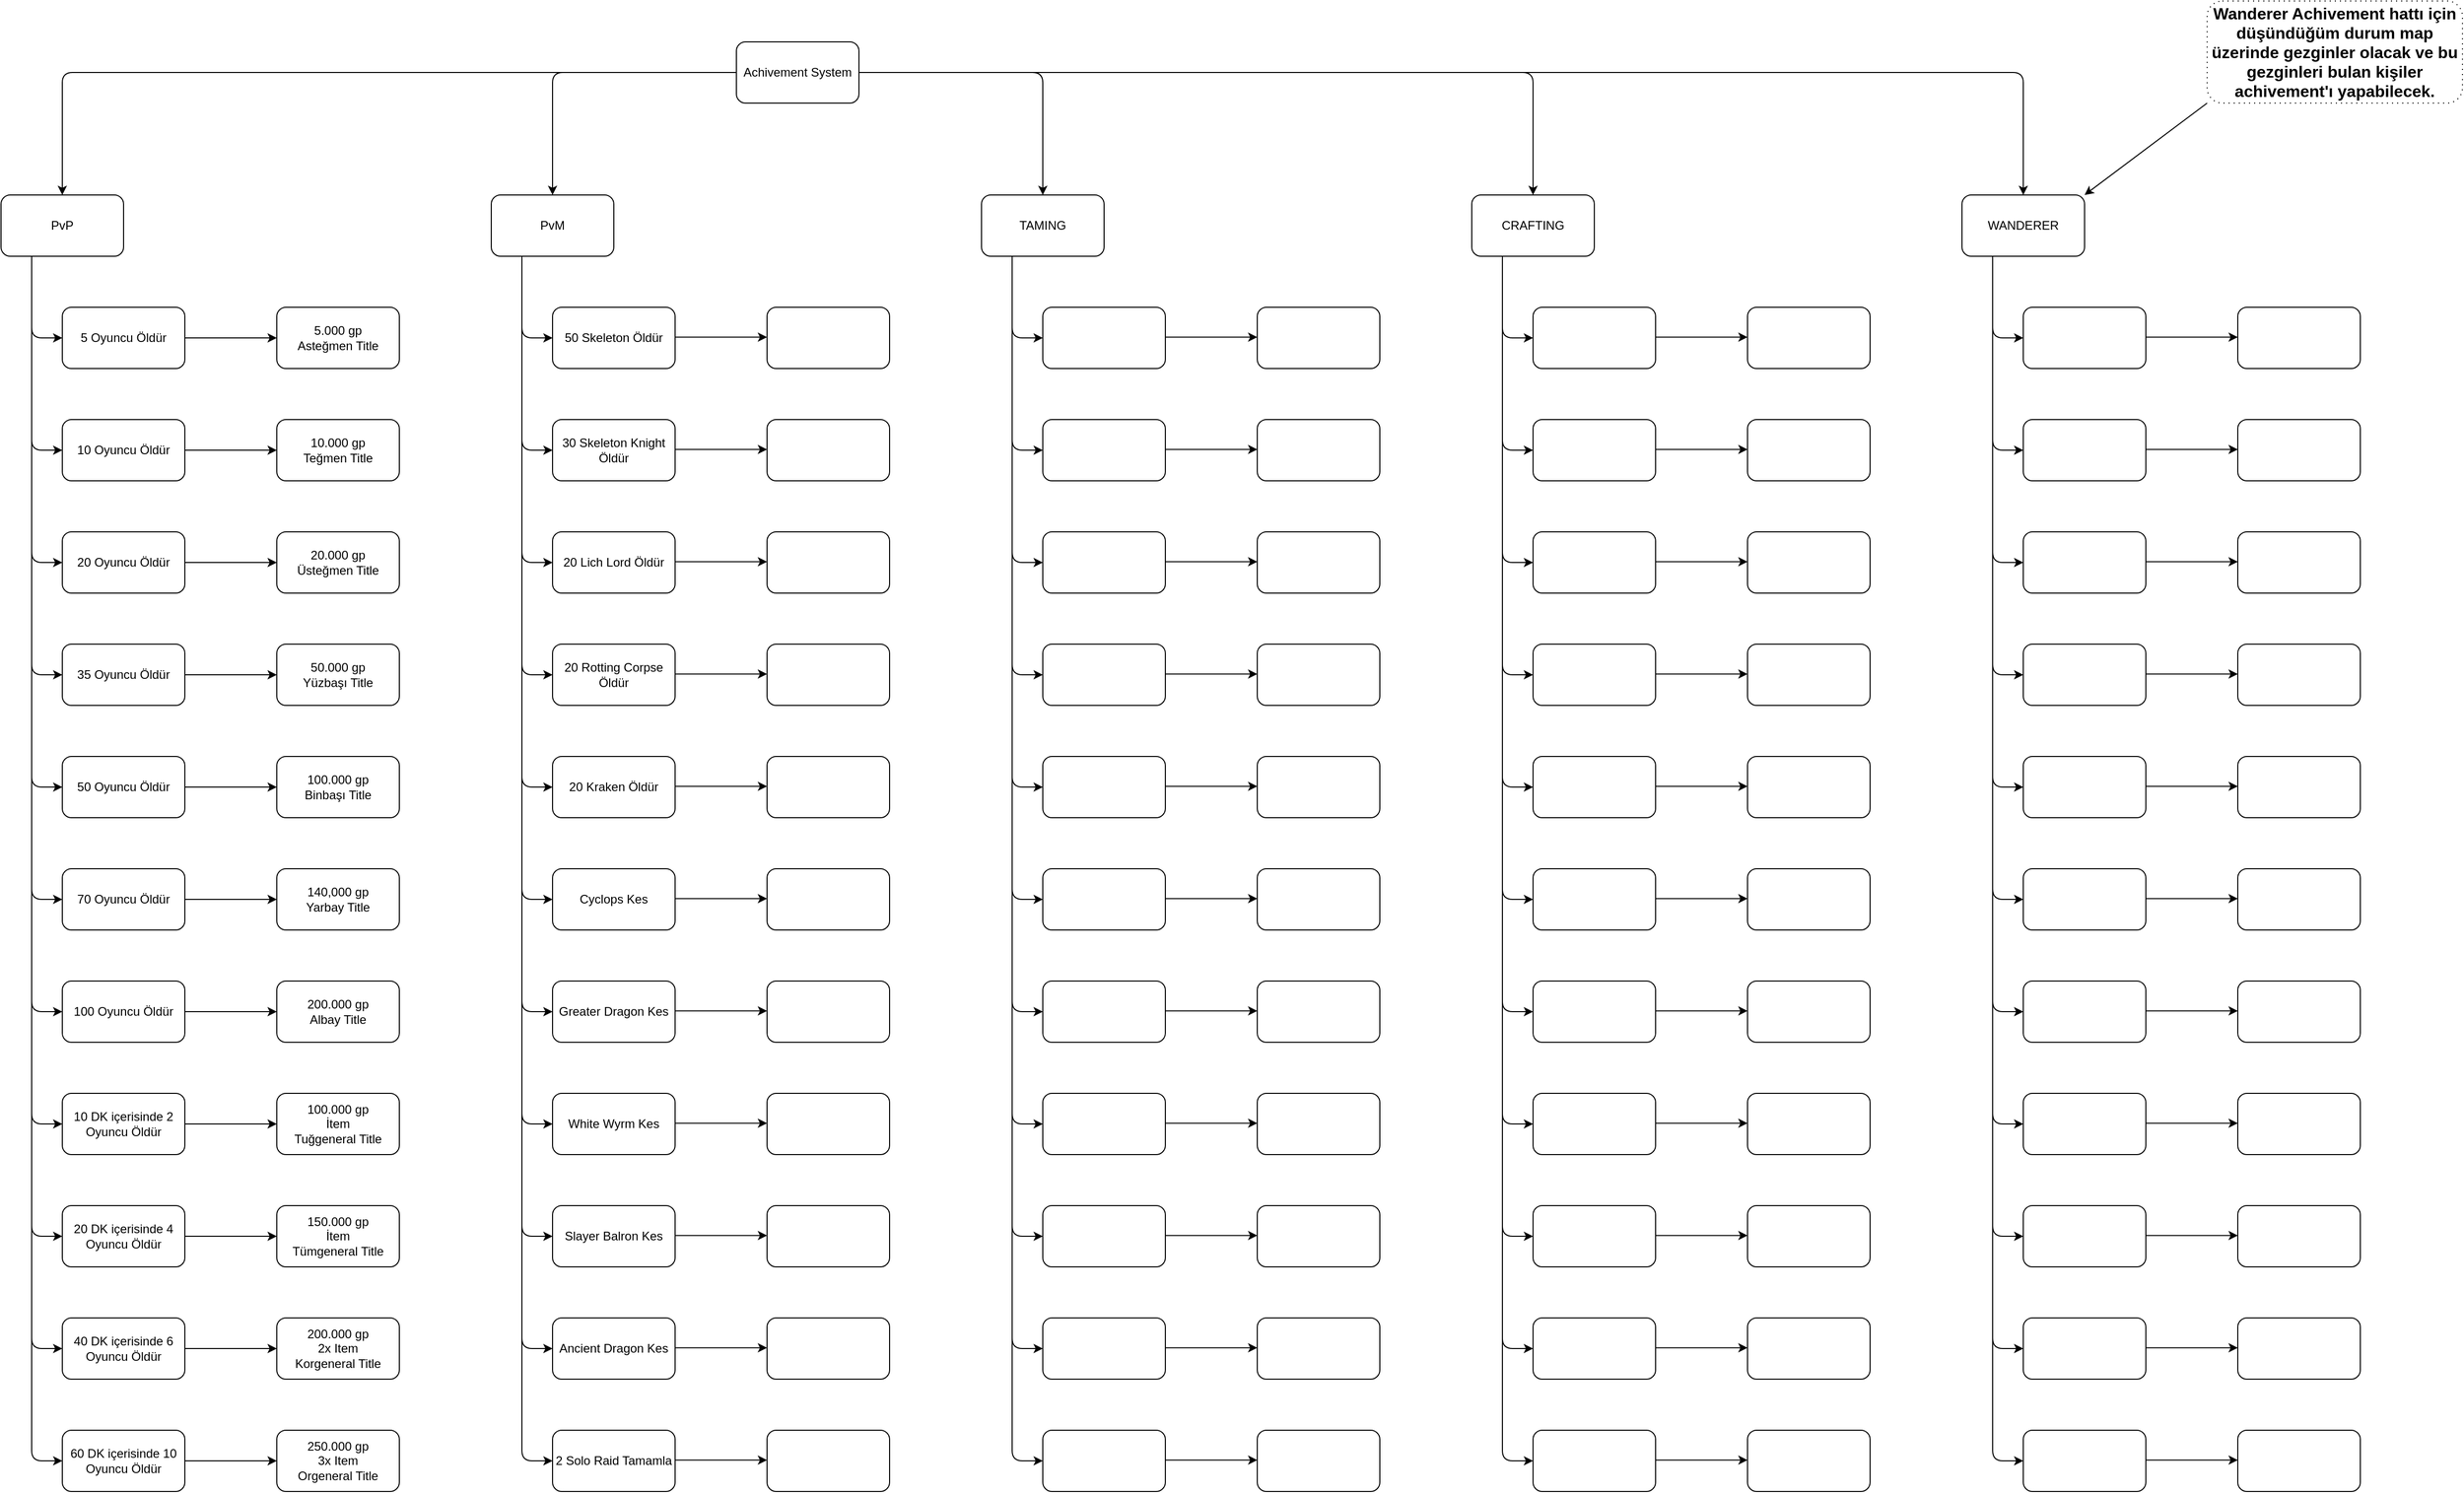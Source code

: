 <mxfile version="14.1.2" type="github">
  <diagram id="s364JGcUKSa12-7OBkJO" name="Page-1">
    <mxGraphModel dx="-6445" dy="1930" grid="1" gridSize="10" guides="1" tooltips="1" connect="1" arrows="1" fold="1" page="1" pageScale="1" pageWidth="5000" pageHeight="5000" math="0" shadow="0">
      <root>
        <mxCell id="0" />
        <mxCell id="1" parent="0" />
        <mxCell id="OzWvhK6dAo9HymXKtD1C-1" value="Achivement System" style="rounded=1;whiteSpace=wrap;html=1;" parent="1" vertex="1">
          <mxGeometry x="12440" y="130" width="120" height="60" as="geometry" />
        </mxCell>
        <mxCell id="OzWvhK6dAo9HymXKtD1C-2" value="PvM" style="rounded=1;whiteSpace=wrap;html=1;" parent="1" vertex="1">
          <mxGeometry x="12200" y="280" width="120" height="60" as="geometry" />
        </mxCell>
        <mxCell id="OzWvhK6dAo9HymXKtD1C-3" value="PvP" style="rounded=1;whiteSpace=wrap;html=1;" parent="1" vertex="1">
          <mxGeometry x="11720" y="280" width="120" height="60" as="geometry" />
        </mxCell>
        <mxCell id="OzWvhK6dAo9HymXKtD1C-4" value="TAMING" style="rounded=1;whiteSpace=wrap;html=1;" parent="1" vertex="1">
          <mxGeometry x="12680" y="280" width="120" height="60" as="geometry" />
        </mxCell>
        <mxCell id="OzWvhK6dAo9HymXKtD1C-5" value="CRAFTING" style="rounded=1;whiteSpace=wrap;html=1;" parent="1" vertex="1">
          <mxGeometry x="13160" y="280" width="120" height="60" as="geometry" />
        </mxCell>
        <mxCell id="OzWvhK6dAo9HymXKtD1C-6" value="" style="endArrow=classic;html=1;exitX=0;exitY=0.5;exitDx=0;exitDy=0;entryX=0.5;entryY=0;entryDx=0;entryDy=0;" parent="1" source="OzWvhK6dAo9HymXKtD1C-1" target="OzWvhK6dAo9HymXKtD1C-3" edge="1">
          <mxGeometry width="50" height="50" relative="1" as="geometry">
            <mxPoint x="12320" y="200" as="sourcePoint" />
            <mxPoint x="12370" y="150" as="targetPoint" />
            <Array as="points">
              <mxPoint x="11780" y="160" />
            </Array>
          </mxGeometry>
        </mxCell>
        <mxCell id="OzWvhK6dAo9HymXKtD1C-7" value="" style="endArrow=classic;html=1;exitX=0;exitY=0.5;exitDx=0;exitDy=0;entryX=0.5;entryY=0;entryDx=0;entryDy=0;" parent="1" source="OzWvhK6dAo9HymXKtD1C-1" target="OzWvhK6dAo9HymXKtD1C-2" edge="1">
          <mxGeometry width="50" height="50" relative="1" as="geometry">
            <mxPoint x="12470" y="370" as="sourcePoint" />
            <mxPoint x="12520" y="320" as="targetPoint" />
            <Array as="points">
              <mxPoint x="12260" y="160" />
            </Array>
          </mxGeometry>
        </mxCell>
        <mxCell id="OzWvhK6dAo9HymXKtD1C-8" value="" style="endArrow=classic;html=1;exitX=1;exitY=0.5;exitDx=0;exitDy=0;entryX=0.5;entryY=0;entryDx=0;entryDy=0;" parent="1" source="OzWvhK6dAo9HymXKtD1C-1" target="OzWvhK6dAo9HymXKtD1C-5" edge="1">
          <mxGeometry width="50" height="50" relative="1" as="geometry">
            <mxPoint x="12930" y="340" as="sourcePoint" />
            <mxPoint x="12980" y="290" as="targetPoint" />
            <Array as="points">
              <mxPoint x="13220" y="160" />
            </Array>
          </mxGeometry>
        </mxCell>
        <mxCell id="OzWvhK6dAo9HymXKtD1C-9" value="" style="endArrow=classic;html=1;exitX=1;exitY=0.5;exitDx=0;exitDy=0;entryX=0.5;entryY=0;entryDx=0;entryDy=0;" parent="1" source="OzWvhK6dAo9HymXKtD1C-1" target="OzWvhK6dAo9HymXKtD1C-4" edge="1">
          <mxGeometry width="50" height="50" relative="1" as="geometry">
            <mxPoint x="12850" y="460" as="sourcePoint" />
            <mxPoint x="12900" y="410" as="targetPoint" />
            <Array as="points">
              <mxPoint x="12740" y="160" />
            </Array>
          </mxGeometry>
        </mxCell>
        <mxCell id="OzWvhK6dAo9HymXKtD1C-10" value="5 Oyuncu Öldür" style="rounded=1;whiteSpace=wrap;html=1;" parent="1" vertex="1">
          <mxGeometry x="11780" y="390" width="120" height="60" as="geometry" />
        </mxCell>
        <mxCell id="MRAyvvZyPW6zGo8ZCI47-1" value="" style="endArrow=classic;html=1;exitX=0.25;exitY=1;exitDx=0;exitDy=0;entryX=0;entryY=0.5;entryDx=0;entryDy=0;" edge="1" parent="1" source="OzWvhK6dAo9HymXKtD1C-3" target="OzWvhK6dAo9HymXKtD1C-10">
          <mxGeometry width="50" height="50" relative="1" as="geometry">
            <mxPoint x="11690" y="540" as="sourcePoint" />
            <mxPoint x="11740" y="490" as="targetPoint" />
            <Array as="points">
              <mxPoint x="11750" y="420" />
            </Array>
          </mxGeometry>
        </mxCell>
        <mxCell id="MRAyvvZyPW6zGo8ZCI47-2" value="10 Oyuncu Öldür" style="rounded=1;whiteSpace=wrap;html=1;" vertex="1" parent="1">
          <mxGeometry x="11780" y="500" width="120" height="60" as="geometry" />
        </mxCell>
        <mxCell id="MRAyvvZyPW6zGo8ZCI47-3" value="" style="endArrow=classic;html=1;exitX=0.25;exitY=1;exitDx=0;exitDy=0;entryX=0;entryY=0.5;entryDx=0;entryDy=0;" edge="1" parent="1" source="OzWvhK6dAo9HymXKtD1C-3" target="MRAyvvZyPW6zGo8ZCI47-2">
          <mxGeometry width="50" height="50" relative="1" as="geometry">
            <mxPoint x="11780" y="670" as="sourcePoint" />
            <mxPoint x="11830" y="620" as="targetPoint" />
            <Array as="points">
              <mxPoint x="11750" y="530" />
            </Array>
          </mxGeometry>
        </mxCell>
        <mxCell id="MRAyvvZyPW6zGo8ZCI47-4" value="20 Oyuncu Öldür" style="rounded=1;whiteSpace=wrap;html=1;" vertex="1" parent="1">
          <mxGeometry x="11780" y="610" width="120" height="60" as="geometry" />
        </mxCell>
        <mxCell id="MRAyvvZyPW6zGo8ZCI47-5" value="35 Oyuncu Öldür" style="rounded=1;whiteSpace=wrap;html=1;" vertex="1" parent="1">
          <mxGeometry x="11780" y="720" width="120" height="60" as="geometry" />
        </mxCell>
        <mxCell id="MRAyvvZyPW6zGo8ZCI47-6" value="50 Oyuncu Öldür" style="rounded=1;whiteSpace=wrap;html=1;" vertex="1" parent="1">
          <mxGeometry x="11780" y="830" width="120" height="60" as="geometry" />
        </mxCell>
        <mxCell id="MRAyvvZyPW6zGo8ZCI47-7" value="70 Oyuncu Öldür" style="rounded=1;whiteSpace=wrap;html=1;" vertex="1" parent="1">
          <mxGeometry x="11780" y="940" width="120" height="60" as="geometry" />
        </mxCell>
        <mxCell id="MRAyvvZyPW6zGo8ZCI47-8" value="100 Oyuncu Öldür" style="rounded=1;whiteSpace=wrap;html=1;" vertex="1" parent="1">
          <mxGeometry x="11780" y="1050" width="120" height="60" as="geometry" />
        </mxCell>
        <mxCell id="MRAyvvZyPW6zGo8ZCI47-9" value="10 DK içerisinde 2 Oyuncu Öldür" style="rounded=1;whiteSpace=wrap;html=1;" vertex="1" parent="1">
          <mxGeometry x="11780" y="1160" width="120" height="60" as="geometry" />
        </mxCell>
        <mxCell id="MRAyvvZyPW6zGo8ZCI47-10" value="20 DK içerisinde 4 Oyuncu Öldür" style="rounded=1;whiteSpace=wrap;html=1;" vertex="1" parent="1">
          <mxGeometry x="11780" y="1270" width="120" height="60" as="geometry" />
        </mxCell>
        <mxCell id="MRAyvvZyPW6zGo8ZCI47-11" value="40 DK içerisinde 6 Oyuncu Öldür" style="rounded=1;whiteSpace=wrap;html=1;" vertex="1" parent="1">
          <mxGeometry x="11780" y="1380" width="120" height="60" as="geometry" />
        </mxCell>
        <mxCell id="MRAyvvZyPW6zGo8ZCI47-12" value="60 DK içerisinde 10 Oyuncu Öldür" style="rounded=1;whiteSpace=wrap;html=1;" vertex="1" parent="1">
          <mxGeometry x="11780" y="1490" width="120" height="60" as="geometry" />
        </mxCell>
        <mxCell id="MRAyvvZyPW6zGo8ZCI47-13" value="" style="endArrow=classic;html=1;exitX=0.25;exitY=1;exitDx=0;exitDy=0;entryX=0;entryY=0.5;entryDx=0;entryDy=0;" edge="1" parent="1" source="OzWvhK6dAo9HymXKtD1C-3" target="MRAyvvZyPW6zGo8ZCI47-4">
          <mxGeometry width="50" height="50" relative="1" as="geometry">
            <mxPoint x="12010" y="570" as="sourcePoint" />
            <mxPoint x="12060" y="520" as="targetPoint" />
            <Array as="points">
              <mxPoint x="11750" y="640" />
            </Array>
          </mxGeometry>
        </mxCell>
        <mxCell id="MRAyvvZyPW6zGo8ZCI47-14" value="" style="endArrow=classic;html=1;entryX=0;entryY=0.5;entryDx=0;entryDy=0;" edge="1" parent="1" target="MRAyvvZyPW6zGo8ZCI47-5">
          <mxGeometry width="50" height="50" relative="1" as="geometry">
            <mxPoint x="11750" y="580" as="sourcePoint" />
            <mxPoint x="12010" y="650" as="targetPoint" />
            <Array as="points">
              <mxPoint x="11750" y="750" />
            </Array>
          </mxGeometry>
        </mxCell>
        <mxCell id="MRAyvvZyPW6zGo8ZCI47-15" value="" style="endArrow=classic;html=1;entryX=0;entryY=0.5;entryDx=0;entryDy=0;" edge="1" parent="1" target="MRAyvvZyPW6zGo8ZCI47-6">
          <mxGeometry width="50" height="50" relative="1" as="geometry">
            <mxPoint x="11750" y="720" as="sourcePoint" />
            <mxPoint x="11980" y="860" as="targetPoint" />
            <Array as="points">
              <mxPoint x="11750" y="860" />
            </Array>
          </mxGeometry>
        </mxCell>
        <mxCell id="MRAyvvZyPW6zGo8ZCI47-16" value="" style="endArrow=classic;html=1;entryX=0;entryY=0.5;entryDx=0;entryDy=0;" edge="1" parent="1" target="MRAyvvZyPW6zGo8ZCI47-7">
          <mxGeometry width="50" height="50" relative="1" as="geometry">
            <mxPoint x="11750" y="820" as="sourcePoint" />
            <mxPoint x="12060" y="980" as="targetPoint" />
            <Array as="points">
              <mxPoint x="11750" y="970" />
            </Array>
          </mxGeometry>
        </mxCell>
        <mxCell id="MRAyvvZyPW6zGo8ZCI47-17" value="" style="endArrow=classic;html=1;entryX=0;entryY=0.5;entryDx=0;entryDy=0;" edge="1" parent="1" target="MRAyvvZyPW6zGo8ZCI47-8">
          <mxGeometry width="50" height="50" relative="1" as="geometry">
            <mxPoint x="11750" y="940" as="sourcePoint" />
            <mxPoint x="12010" y="1100" as="targetPoint" />
            <Array as="points">
              <mxPoint x="11750" y="1080" />
            </Array>
          </mxGeometry>
        </mxCell>
        <mxCell id="MRAyvvZyPW6zGo8ZCI47-18" value="" style="endArrow=classic;html=1;entryX=0;entryY=0.5;entryDx=0;entryDy=0;" edge="1" parent="1" target="MRAyvvZyPW6zGo8ZCI47-9">
          <mxGeometry width="50" height="50" relative="1" as="geometry">
            <mxPoint x="11750" y="1050" as="sourcePoint" />
            <mxPoint x="12090" y="1260" as="targetPoint" />
            <Array as="points">
              <mxPoint x="11750" y="1190" />
            </Array>
          </mxGeometry>
        </mxCell>
        <mxCell id="MRAyvvZyPW6zGo8ZCI47-19" value="" style="endArrow=classic;html=1;entryX=0;entryY=0.5;entryDx=0;entryDy=0;" edge="1" parent="1" target="MRAyvvZyPW6zGo8ZCI47-10">
          <mxGeometry width="50" height="50" relative="1" as="geometry">
            <mxPoint x="11750" y="1160" as="sourcePoint" />
            <mxPoint x="12090" y="1270" as="targetPoint" />
            <Array as="points">
              <mxPoint x="11750" y="1300" />
            </Array>
          </mxGeometry>
        </mxCell>
        <mxCell id="MRAyvvZyPW6zGo8ZCI47-20" value="" style="endArrow=classic;html=1;entryX=0;entryY=0.5;entryDx=0;entryDy=0;" edge="1" parent="1" target="MRAyvvZyPW6zGo8ZCI47-11">
          <mxGeometry width="50" height="50" relative="1" as="geometry">
            <mxPoint x="11750" y="1260" as="sourcePoint" />
            <mxPoint x="12010" y="1400" as="targetPoint" />
            <Array as="points">
              <mxPoint x="11750" y="1410" />
            </Array>
          </mxGeometry>
        </mxCell>
        <mxCell id="MRAyvvZyPW6zGo8ZCI47-21" value="" style="endArrow=classic;html=1;entryX=0;entryY=0.5;entryDx=0;entryDy=0;" edge="1" parent="1" target="MRAyvvZyPW6zGo8ZCI47-12">
          <mxGeometry width="50" height="50" relative="1" as="geometry">
            <mxPoint x="11750" y="1380" as="sourcePoint" />
            <mxPoint x="12030" y="1490" as="targetPoint" />
            <Array as="points">
              <mxPoint x="11750" y="1520" />
            </Array>
          </mxGeometry>
        </mxCell>
        <mxCell id="MRAyvvZyPW6zGo8ZCI47-22" value="WANDERER" style="rounded=1;whiteSpace=wrap;html=1;" vertex="1" parent="1">
          <mxGeometry x="13640" y="280" width="120" height="60" as="geometry" />
        </mxCell>
        <mxCell id="MRAyvvZyPW6zGo8ZCI47-23" value="" style="endArrow=classic;html=1;exitX=1;exitY=0.5;exitDx=0;exitDy=0;entryX=0.5;entryY=0;entryDx=0;entryDy=0;" edge="1" parent="1" source="OzWvhK6dAo9HymXKtD1C-1" target="MRAyvvZyPW6zGo8ZCI47-22">
          <mxGeometry width="50" height="50" relative="1" as="geometry">
            <mxPoint x="12970" y="480" as="sourcePoint" />
            <mxPoint x="13020" y="430" as="targetPoint" />
            <Array as="points">
              <mxPoint x="13700" y="160" />
            </Array>
          </mxGeometry>
        </mxCell>
        <mxCell id="MRAyvvZyPW6zGo8ZCI47-24" value="50 Skeleton Öldür" style="rounded=1;whiteSpace=wrap;html=1;" vertex="1" parent="1">
          <mxGeometry x="12260" y="390" width="120" height="60" as="geometry" />
        </mxCell>
        <mxCell id="MRAyvvZyPW6zGo8ZCI47-25" value="30 Skeleton Knight Öldür" style="rounded=1;whiteSpace=wrap;html=1;" vertex="1" parent="1">
          <mxGeometry x="12260" y="500" width="120" height="60" as="geometry" />
        </mxCell>
        <mxCell id="MRAyvvZyPW6zGo8ZCI47-26" value="20 Lich Lord Öldür" style="rounded=1;whiteSpace=wrap;html=1;" vertex="1" parent="1">
          <mxGeometry x="12260" y="610" width="120" height="60" as="geometry" />
        </mxCell>
        <mxCell id="MRAyvvZyPW6zGo8ZCI47-27" value="20 Rotting Corpse Öldür" style="rounded=1;whiteSpace=wrap;html=1;" vertex="1" parent="1">
          <mxGeometry x="12260" y="720" width="120" height="60" as="geometry" />
        </mxCell>
        <mxCell id="MRAyvvZyPW6zGo8ZCI47-28" value="20 Kraken Öldür" style="rounded=1;whiteSpace=wrap;html=1;" vertex="1" parent="1">
          <mxGeometry x="12260" y="830" width="120" height="60" as="geometry" />
        </mxCell>
        <mxCell id="MRAyvvZyPW6zGo8ZCI47-29" value="Cyclops Kes" style="rounded=1;whiteSpace=wrap;html=1;" vertex="1" parent="1">
          <mxGeometry x="12260" y="940" width="120" height="60" as="geometry" />
        </mxCell>
        <mxCell id="MRAyvvZyPW6zGo8ZCI47-30" value="Greater Dragon Kes" style="rounded=1;whiteSpace=wrap;html=1;" vertex="1" parent="1">
          <mxGeometry x="12260" y="1050" width="120" height="60" as="geometry" />
        </mxCell>
        <mxCell id="MRAyvvZyPW6zGo8ZCI47-31" value="White Wyrm Kes" style="rounded=1;whiteSpace=wrap;html=1;" vertex="1" parent="1">
          <mxGeometry x="12260" y="1160" width="120" height="60" as="geometry" />
        </mxCell>
        <mxCell id="MRAyvvZyPW6zGo8ZCI47-32" value="Slayer Balron Kes" style="rounded=1;whiteSpace=wrap;html=1;" vertex="1" parent="1">
          <mxGeometry x="12260" y="1270" width="120" height="60" as="geometry" />
        </mxCell>
        <mxCell id="MRAyvvZyPW6zGo8ZCI47-33" value="Ancient Dragon Kes" style="rounded=1;whiteSpace=wrap;html=1;" vertex="1" parent="1">
          <mxGeometry x="12260" y="1380" width="120" height="60" as="geometry" />
        </mxCell>
        <mxCell id="MRAyvvZyPW6zGo8ZCI47-34" value="2 Solo Raid Tamamla" style="rounded=1;whiteSpace=wrap;html=1;" vertex="1" parent="1">
          <mxGeometry x="12260" y="1490" width="120" height="60" as="geometry" />
        </mxCell>
        <mxCell id="MRAyvvZyPW6zGo8ZCI47-35" value="" style="endArrow=classic;html=1;entryX=0;entryY=0.5;entryDx=0;entryDy=0;" edge="1" parent="1">
          <mxGeometry width="50" height="50" relative="1" as="geometry">
            <mxPoint x="12230" y="580" as="sourcePoint" />
            <mxPoint x="12260" y="750" as="targetPoint" />
            <Array as="points">
              <mxPoint x="12230" y="750" />
            </Array>
          </mxGeometry>
        </mxCell>
        <mxCell id="MRAyvvZyPW6zGo8ZCI47-36" value="" style="endArrow=classic;html=1;entryX=0;entryY=0.5;entryDx=0;entryDy=0;" edge="1" parent="1">
          <mxGeometry width="50" height="50" relative="1" as="geometry">
            <mxPoint x="12230" y="720" as="sourcePoint" />
            <mxPoint x="12260" y="860" as="targetPoint" />
            <Array as="points">
              <mxPoint x="12230" y="860" />
            </Array>
          </mxGeometry>
        </mxCell>
        <mxCell id="MRAyvvZyPW6zGo8ZCI47-37" value="" style="endArrow=classic;html=1;entryX=0;entryY=0.5;entryDx=0;entryDy=0;" edge="1" parent="1">
          <mxGeometry width="50" height="50" relative="1" as="geometry">
            <mxPoint x="12230" y="820" as="sourcePoint" />
            <mxPoint x="12260" y="970" as="targetPoint" />
            <Array as="points">
              <mxPoint x="12230" y="970" />
            </Array>
          </mxGeometry>
        </mxCell>
        <mxCell id="MRAyvvZyPW6zGo8ZCI47-38" value="" style="endArrow=classic;html=1;entryX=0;entryY=0.5;entryDx=0;entryDy=0;" edge="1" parent="1">
          <mxGeometry width="50" height="50" relative="1" as="geometry">
            <mxPoint x="12230" y="940" as="sourcePoint" />
            <mxPoint x="12260" y="1080" as="targetPoint" />
            <Array as="points">
              <mxPoint x="12230" y="1080" />
            </Array>
          </mxGeometry>
        </mxCell>
        <mxCell id="MRAyvvZyPW6zGo8ZCI47-39" value="" style="endArrow=classic;html=1;entryX=0;entryY=0.5;entryDx=0;entryDy=0;" edge="1" parent="1">
          <mxGeometry width="50" height="50" relative="1" as="geometry">
            <mxPoint x="12230" y="1050" as="sourcePoint" />
            <mxPoint x="12260" y="1190" as="targetPoint" />
            <Array as="points">
              <mxPoint x="12230" y="1190" />
            </Array>
          </mxGeometry>
        </mxCell>
        <mxCell id="MRAyvvZyPW6zGo8ZCI47-40" value="" style="endArrow=classic;html=1;entryX=0;entryY=0.5;entryDx=0;entryDy=0;" edge="1" parent="1">
          <mxGeometry width="50" height="50" relative="1" as="geometry">
            <mxPoint x="12230" y="1160" as="sourcePoint" />
            <mxPoint x="12260" y="1300" as="targetPoint" />
            <Array as="points">
              <mxPoint x="12230" y="1300" />
            </Array>
          </mxGeometry>
        </mxCell>
        <mxCell id="MRAyvvZyPW6zGo8ZCI47-41" value="" style="endArrow=classic;html=1;entryX=0;entryY=0.5;entryDx=0;entryDy=0;" edge="1" parent="1">
          <mxGeometry width="50" height="50" relative="1" as="geometry">
            <mxPoint x="12230" y="1260" as="sourcePoint" />
            <mxPoint x="12260" y="1410" as="targetPoint" />
            <Array as="points">
              <mxPoint x="12230" y="1410" />
            </Array>
          </mxGeometry>
        </mxCell>
        <mxCell id="MRAyvvZyPW6zGo8ZCI47-42" value="" style="endArrow=classic;html=1;entryX=0;entryY=0.5;entryDx=0;entryDy=0;" edge="1" parent="1">
          <mxGeometry width="50" height="50" relative="1" as="geometry">
            <mxPoint x="12230" y="1380" as="sourcePoint" />
            <mxPoint x="12260" y="1520" as="targetPoint" />
            <Array as="points">
              <mxPoint x="12230" y="1520" />
            </Array>
          </mxGeometry>
        </mxCell>
        <mxCell id="MRAyvvZyPW6zGo8ZCI47-43" value="" style="endArrow=classic;html=1;exitX=0.25;exitY=1;exitDx=0;exitDy=0;entryX=0;entryY=0.5;entryDx=0;entryDy=0;" edge="1" parent="1" source="OzWvhK6dAo9HymXKtD1C-2" target="MRAyvvZyPW6zGo8ZCI47-24">
          <mxGeometry width="50" height="50" relative="1" as="geometry">
            <mxPoint x="12090" y="510" as="sourcePoint" />
            <mxPoint x="12140" y="460" as="targetPoint" />
            <Array as="points">
              <mxPoint x="12230" y="420" />
            </Array>
          </mxGeometry>
        </mxCell>
        <mxCell id="MRAyvvZyPW6zGo8ZCI47-44" value="" style="endArrow=classic;html=1;exitX=0.25;exitY=1;exitDx=0;exitDy=0;entryX=0;entryY=0.5;entryDx=0;entryDy=0;" edge="1" parent="1" source="OzWvhK6dAo9HymXKtD1C-2" target="MRAyvvZyPW6zGo8ZCI47-25">
          <mxGeometry width="50" height="50" relative="1" as="geometry">
            <mxPoint x="12160" y="500" as="sourcePoint" />
            <mxPoint x="12210" y="450" as="targetPoint" />
            <Array as="points">
              <mxPoint x="12230" y="530" />
            </Array>
          </mxGeometry>
        </mxCell>
        <mxCell id="MRAyvvZyPW6zGo8ZCI47-45" value="" style="endArrow=classic;html=1;exitX=0.25;exitY=1;exitDx=0;exitDy=0;entryX=0;entryY=0.5;entryDx=0;entryDy=0;" edge="1" parent="1" source="OzWvhK6dAo9HymXKtD1C-2" target="MRAyvvZyPW6zGo8ZCI47-26">
          <mxGeometry width="50" height="50" relative="1" as="geometry">
            <mxPoint x="12120" y="600" as="sourcePoint" />
            <mxPoint x="12170" y="550" as="targetPoint" />
            <Array as="points">
              <mxPoint x="12230" y="640" />
            </Array>
          </mxGeometry>
        </mxCell>
        <mxCell id="MRAyvvZyPW6zGo8ZCI47-46" value="5.000 gp&lt;br&gt;Asteğmen Title" style="rounded=1;whiteSpace=wrap;html=1;" vertex="1" parent="1">
          <mxGeometry x="11990" y="390" width="120" height="60" as="geometry" />
        </mxCell>
        <mxCell id="MRAyvvZyPW6zGo8ZCI47-47" value="10.000 gp&lt;br&gt;Teğmen Title" style="rounded=1;whiteSpace=wrap;html=1;" vertex="1" parent="1">
          <mxGeometry x="11990" y="500" width="120" height="60" as="geometry" />
        </mxCell>
        <mxCell id="MRAyvvZyPW6zGo8ZCI47-48" value="20.000 gp&lt;br&gt;Üsteğmen Title" style="rounded=1;whiteSpace=wrap;html=1;" vertex="1" parent="1">
          <mxGeometry x="11990" y="610" width="120" height="60" as="geometry" />
        </mxCell>
        <mxCell id="MRAyvvZyPW6zGo8ZCI47-49" value="50.000 gp&lt;br&gt;Yüzbaşı Title" style="rounded=1;whiteSpace=wrap;html=1;" vertex="1" parent="1">
          <mxGeometry x="11990" y="720" width="120" height="60" as="geometry" />
        </mxCell>
        <mxCell id="MRAyvvZyPW6zGo8ZCI47-50" value="100.000 gp&lt;br&gt;Binbaşı Title" style="rounded=1;whiteSpace=wrap;html=1;" vertex="1" parent="1">
          <mxGeometry x="11990" y="830" width="120" height="60" as="geometry" />
        </mxCell>
        <mxCell id="MRAyvvZyPW6zGo8ZCI47-51" value="140,000 gp&lt;br&gt;Yarbay Title" style="rounded=1;whiteSpace=wrap;html=1;" vertex="1" parent="1">
          <mxGeometry x="11990" y="940" width="120" height="60" as="geometry" />
        </mxCell>
        <mxCell id="MRAyvvZyPW6zGo8ZCI47-52" value="200.000 gp&lt;br&gt;Albay Title" style="rounded=1;whiteSpace=wrap;html=1;" vertex="1" parent="1">
          <mxGeometry x="11990" y="1050" width="120" height="60" as="geometry" />
        </mxCell>
        <mxCell id="MRAyvvZyPW6zGo8ZCI47-53" value="100.000 gp&lt;br&gt;İtem&lt;br&gt;Tuğgeneral Title" style="rounded=1;whiteSpace=wrap;html=1;" vertex="1" parent="1">
          <mxGeometry x="11990" y="1160" width="120" height="60" as="geometry" />
        </mxCell>
        <mxCell id="MRAyvvZyPW6zGo8ZCI47-54" value="150.000 gp&lt;br&gt;İtem&lt;br&gt;Tümgeneral Title" style="rounded=1;whiteSpace=wrap;html=1;" vertex="1" parent="1">
          <mxGeometry x="11990" y="1270" width="120" height="60" as="geometry" />
        </mxCell>
        <mxCell id="MRAyvvZyPW6zGo8ZCI47-55" value="200.000 gp&lt;br&gt;2x Item&lt;br&gt;Korgeneral Title" style="rounded=1;whiteSpace=wrap;html=1;" vertex="1" parent="1">
          <mxGeometry x="11990" y="1380" width="120" height="60" as="geometry" />
        </mxCell>
        <mxCell id="MRAyvvZyPW6zGo8ZCI47-56" value="250.000 gp&lt;br&gt;3x Item&lt;br&gt;Orgeneral Title" style="rounded=1;whiteSpace=wrap;html=1;" vertex="1" parent="1">
          <mxGeometry x="11990" y="1490" width="120" height="60" as="geometry" />
        </mxCell>
        <mxCell id="MRAyvvZyPW6zGo8ZCI47-57" value="" style="endArrow=classic;html=1;exitX=1;exitY=0.5;exitDx=0;exitDy=0;entryX=0;entryY=0.5;entryDx=0;entryDy=0;" edge="1" parent="1" source="OzWvhK6dAo9HymXKtD1C-10" target="MRAyvvZyPW6zGo8ZCI47-46">
          <mxGeometry width="50" height="50" relative="1" as="geometry">
            <mxPoint x="11630" y="670" as="sourcePoint" />
            <mxPoint x="11680" y="620" as="targetPoint" />
          </mxGeometry>
        </mxCell>
        <mxCell id="MRAyvvZyPW6zGo8ZCI47-58" value="" style="endArrow=classic;html=1;exitX=1;exitY=0.5;exitDx=0;exitDy=0;entryX=0;entryY=0.5;entryDx=0;entryDy=0;" edge="1" parent="1" source="MRAyvvZyPW6zGo8ZCI47-2" target="MRAyvvZyPW6zGo8ZCI47-47">
          <mxGeometry width="50" height="50" relative="1" as="geometry">
            <mxPoint x="11670" y="640" as="sourcePoint" />
            <mxPoint x="11720" y="590" as="targetPoint" />
          </mxGeometry>
        </mxCell>
        <mxCell id="MRAyvvZyPW6zGo8ZCI47-59" value="" style="endArrow=classic;html=1;exitX=1;exitY=0.5;exitDx=0;exitDy=0;entryX=0;entryY=0.5;entryDx=0;entryDy=0;" edge="1" parent="1" source="MRAyvvZyPW6zGo8ZCI47-4" target="MRAyvvZyPW6zGo8ZCI47-48">
          <mxGeometry width="50" height="50" relative="1" as="geometry">
            <mxPoint x="11640" y="650" as="sourcePoint" />
            <mxPoint x="11690" y="600" as="targetPoint" />
          </mxGeometry>
        </mxCell>
        <mxCell id="MRAyvvZyPW6zGo8ZCI47-60" value="" style="endArrow=classic;html=1;exitX=1;exitY=0.5;exitDx=0;exitDy=0;entryX=0;entryY=0.5;entryDx=0;entryDy=0;" edge="1" parent="1" source="MRAyvvZyPW6zGo8ZCI47-5" target="MRAyvvZyPW6zGo8ZCI47-49">
          <mxGeometry width="50" height="50" relative="1" as="geometry">
            <mxPoint x="11610" y="760" as="sourcePoint" />
            <mxPoint x="11660" y="710" as="targetPoint" />
          </mxGeometry>
        </mxCell>
        <mxCell id="MRAyvvZyPW6zGo8ZCI47-61" value="" style="endArrow=classic;html=1;exitX=1;exitY=0.5;exitDx=0;exitDy=0;entryX=0;entryY=0.5;entryDx=0;entryDy=0;" edge="1" parent="1" source="MRAyvvZyPW6zGo8ZCI47-6" target="MRAyvvZyPW6zGo8ZCI47-50">
          <mxGeometry width="50" height="50" relative="1" as="geometry">
            <mxPoint x="11610" y="880" as="sourcePoint" />
            <mxPoint x="11660" y="830" as="targetPoint" />
          </mxGeometry>
        </mxCell>
        <mxCell id="MRAyvvZyPW6zGo8ZCI47-62" value="" style="endArrow=classic;html=1;exitX=1;exitY=0.5;exitDx=0;exitDy=0;entryX=0;entryY=0.5;entryDx=0;entryDy=0;" edge="1" parent="1" source="MRAyvvZyPW6zGo8ZCI47-7" target="MRAyvvZyPW6zGo8ZCI47-51">
          <mxGeometry width="50" height="50" relative="1" as="geometry">
            <mxPoint x="11640" y="960" as="sourcePoint" />
            <mxPoint x="11690" y="910" as="targetPoint" />
          </mxGeometry>
        </mxCell>
        <mxCell id="MRAyvvZyPW6zGo8ZCI47-63" value="" style="endArrow=classic;html=1;exitX=1;exitY=0.5;exitDx=0;exitDy=0;entryX=0;entryY=0.5;entryDx=0;entryDy=0;" edge="1" parent="1" source="MRAyvvZyPW6zGo8ZCI47-8" target="MRAyvvZyPW6zGo8ZCI47-52">
          <mxGeometry width="50" height="50" relative="1" as="geometry">
            <mxPoint x="11680" y="1050" as="sourcePoint" />
            <mxPoint x="11730" y="1000" as="targetPoint" />
          </mxGeometry>
        </mxCell>
        <mxCell id="MRAyvvZyPW6zGo8ZCI47-64" value="" style="endArrow=classic;html=1;exitX=1;exitY=0.5;exitDx=0;exitDy=0;entryX=0;entryY=0.5;entryDx=0;entryDy=0;" edge="1" parent="1" source="MRAyvvZyPW6zGo8ZCI47-9" target="MRAyvvZyPW6zGo8ZCI47-53">
          <mxGeometry width="50" height="50" relative="1" as="geometry">
            <mxPoint x="11620" y="1250" as="sourcePoint" />
            <mxPoint x="11670" y="1200" as="targetPoint" />
          </mxGeometry>
        </mxCell>
        <mxCell id="MRAyvvZyPW6zGo8ZCI47-65" value="" style="endArrow=classic;html=1;exitX=1;exitY=0.5;exitDx=0;exitDy=0;entryX=0;entryY=0.5;entryDx=0;entryDy=0;" edge="1" parent="1" source="MRAyvvZyPW6zGo8ZCI47-10" target="MRAyvvZyPW6zGo8ZCI47-54">
          <mxGeometry width="50" height="50" relative="1" as="geometry">
            <mxPoint x="11650" y="1340" as="sourcePoint" />
            <mxPoint x="11700" y="1290" as="targetPoint" />
          </mxGeometry>
        </mxCell>
        <mxCell id="MRAyvvZyPW6zGo8ZCI47-66" value="" style="endArrow=classic;html=1;exitX=1;exitY=0.5;exitDx=0;exitDy=0;entryX=0;entryY=0.5;entryDx=0;entryDy=0;" edge="1" parent="1" source="MRAyvvZyPW6zGo8ZCI47-11" target="MRAyvvZyPW6zGo8ZCI47-55">
          <mxGeometry width="50" height="50" relative="1" as="geometry">
            <mxPoint x="11610" y="1390" as="sourcePoint" />
            <mxPoint x="11660" y="1340" as="targetPoint" />
          </mxGeometry>
        </mxCell>
        <mxCell id="MRAyvvZyPW6zGo8ZCI47-67" value="" style="endArrow=classic;html=1;exitX=1;exitY=0.5;exitDx=0;exitDy=0;entryX=0;entryY=0.5;entryDx=0;entryDy=0;" edge="1" parent="1" source="MRAyvvZyPW6zGo8ZCI47-12" target="MRAyvvZyPW6zGo8ZCI47-56">
          <mxGeometry width="50" height="50" relative="1" as="geometry">
            <mxPoint x="11620" y="1500" as="sourcePoint" />
            <mxPoint x="11670" y="1450" as="targetPoint" />
          </mxGeometry>
        </mxCell>
        <mxCell id="MRAyvvZyPW6zGo8ZCI47-68" value="" style="rounded=1;whiteSpace=wrap;html=1;" vertex="1" parent="1">
          <mxGeometry x="12470" y="390" width="120" height="60" as="geometry" />
        </mxCell>
        <mxCell id="MRAyvvZyPW6zGo8ZCI47-69" value="" style="rounded=1;whiteSpace=wrap;html=1;" vertex="1" parent="1">
          <mxGeometry x="12470" y="500" width="120" height="60" as="geometry" />
        </mxCell>
        <mxCell id="MRAyvvZyPW6zGo8ZCI47-70" value="" style="rounded=1;whiteSpace=wrap;html=1;" vertex="1" parent="1">
          <mxGeometry x="12470" y="610" width="120" height="60" as="geometry" />
        </mxCell>
        <mxCell id="MRAyvvZyPW6zGo8ZCI47-71" value="" style="rounded=1;whiteSpace=wrap;html=1;" vertex="1" parent="1">
          <mxGeometry x="12470" y="720" width="120" height="60" as="geometry" />
        </mxCell>
        <mxCell id="MRAyvvZyPW6zGo8ZCI47-72" value="" style="rounded=1;whiteSpace=wrap;html=1;" vertex="1" parent="1">
          <mxGeometry x="12470" y="830" width="120" height="60" as="geometry" />
        </mxCell>
        <mxCell id="MRAyvvZyPW6zGo8ZCI47-73" value="" style="rounded=1;whiteSpace=wrap;html=1;" vertex="1" parent="1">
          <mxGeometry x="12470" y="940" width="120" height="60" as="geometry" />
        </mxCell>
        <mxCell id="MRAyvvZyPW6zGo8ZCI47-74" value="" style="rounded=1;whiteSpace=wrap;html=1;" vertex="1" parent="1">
          <mxGeometry x="12470" y="1050" width="120" height="60" as="geometry" />
        </mxCell>
        <mxCell id="MRAyvvZyPW6zGo8ZCI47-75" value="" style="rounded=1;whiteSpace=wrap;html=1;" vertex="1" parent="1">
          <mxGeometry x="12470" y="1160" width="120" height="60" as="geometry" />
        </mxCell>
        <mxCell id="MRAyvvZyPW6zGo8ZCI47-76" value="" style="rounded=1;whiteSpace=wrap;html=1;" vertex="1" parent="1">
          <mxGeometry x="12470" y="1270" width="120" height="60" as="geometry" />
        </mxCell>
        <mxCell id="MRAyvvZyPW6zGo8ZCI47-77" value="" style="rounded=1;whiteSpace=wrap;html=1;" vertex="1" parent="1">
          <mxGeometry x="12470" y="1380" width="120" height="60" as="geometry" />
        </mxCell>
        <mxCell id="MRAyvvZyPW6zGo8ZCI47-78" value="" style="rounded=1;whiteSpace=wrap;html=1;" vertex="1" parent="1">
          <mxGeometry x="12470" y="1490" width="120" height="60" as="geometry" />
        </mxCell>
        <mxCell id="MRAyvvZyPW6zGo8ZCI47-79" value="" style="endArrow=classic;html=1;exitX=1;exitY=0.5;exitDx=0;exitDy=0;entryX=0;entryY=0.5;entryDx=0;entryDy=0;" edge="1" parent="1">
          <mxGeometry width="50" height="50" relative="1" as="geometry">
            <mxPoint x="12380" y="419.29" as="sourcePoint" />
            <mxPoint x="12470" y="419.29" as="targetPoint" />
          </mxGeometry>
        </mxCell>
        <mxCell id="MRAyvvZyPW6zGo8ZCI47-80" value="" style="endArrow=classic;html=1;exitX=1;exitY=0.5;exitDx=0;exitDy=0;entryX=0;entryY=0.5;entryDx=0;entryDy=0;" edge="1" parent="1">
          <mxGeometry width="50" height="50" relative="1" as="geometry">
            <mxPoint x="12380" y="529.29" as="sourcePoint" />
            <mxPoint x="12470" y="529.29" as="targetPoint" />
          </mxGeometry>
        </mxCell>
        <mxCell id="MRAyvvZyPW6zGo8ZCI47-81" value="" style="endArrow=classic;html=1;exitX=1;exitY=0.5;exitDx=0;exitDy=0;entryX=0;entryY=0.5;entryDx=0;entryDy=0;" edge="1" parent="1">
          <mxGeometry width="50" height="50" relative="1" as="geometry">
            <mxPoint x="12380" y="639.29" as="sourcePoint" />
            <mxPoint x="12470" y="639.29" as="targetPoint" />
          </mxGeometry>
        </mxCell>
        <mxCell id="MRAyvvZyPW6zGo8ZCI47-82" value="" style="endArrow=classic;html=1;exitX=1;exitY=0.5;exitDx=0;exitDy=0;entryX=0;entryY=0.5;entryDx=0;entryDy=0;" edge="1" parent="1">
          <mxGeometry width="50" height="50" relative="1" as="geometry">
            <mxPoint x="12380" y="749.29" as="sourcePoint" />
            <mxPoint x="12470" y="749.29" as="targetPoint" />
          </mxGeometry>
        </mxCell>
        <mxCell id="MRAyvvZyPW6zGo8ZCI47-83" value="" style="endArrow=classic;html=1;exitX=1;exitY=0.5;exitDx=0;exitDy=0;entryX=0;entryY=0.5;entryDx=0;entryDy=0;" edge="1" parent="1">
          <mxGeometry width="50" height="50" relative="1" as="geometry">
            <mxPoint x="12380" y="859.29" as="sourcePoint" />
            <mxPoint x="12470" y="859.29" as="targetPoint" />
          </mxGeometry>
        </mxCell>
        <mxCell id="MRAyvvZyPW6zGo8ZCI47-84" value="" style="endArrow=classic;html=1;exitX=1;exitY=0.5;exitDx=0;exitDy=0;entryX=0;entryY=0.5;entryDx=0;entryDy=0;" edge="1" parent="1">
          <mxGeometry width="50" height="50" relative="1" as="geometry">
            <mxPoint x="12380" y="969.29" as="sourcePoint" />
            <mxPoint x="12470" y="969.29" as="targetPoint" />
          </mxGeometry>
        </mxCell>
        <mxCell id="MRAyvvZyPW6zGo8ZCI47-85" value="" style="endArrow=classic;html=1;exitX=1;exitY=0.5;exitDx=0;exitDy=0;entryX=0;entryY=0.5;entryDx=0;entryDy=0;" edge="1" parent="1">
          <mxGeometry width="50" height="50" relative="1" as="geometry">
            <mxPoint x="12380" y="1079.29" as="sourcePoint" />
            <mxPoint x="12470" y="1079.29" as="targetPoint" />
          </mxGeometry>
        </mxCell>
        <mxCell id="MRAyvvZyPW6zGo8ZCI47-86" value="" style="endArrow=classic;html=1;exitX=1;exitY=0.5;exitDx=0;exitDy=0;entryX=0;entryY=0.5;entryDx=0;entryDy=0;" edge="1" parent="1">
          <mxGeometry width="50" height="50" relative="1" as="geometry">
            <mxPoint x="12380" y="1189.29" as="sourcePoint" />
            <mxPoint x="12470" y="1189.29" as="targetPoint" />
          </mxGeometry>
        </mxCell>
        <mxCell id="MRAyvvZyPW6zGo8ZCI47-87" value="" style="endArrow=classic;html=1;exitX=1;exitY=0.5;exitDx=0;exitDy=0;entryX=0;entryY=0.5;entryDx=0;entryDy=0;" edge="1" parent="1">
          <mxGeometry width="50" height="50" relative="1" as="geometry">
            <mxPoint x="12380" y="1299.29" as="sourcePoint" />
            <mxPoint x="12470" y="1299.29" as="targetPoint" />
          </mxGeometry>
        </mxCell>
        <mxCell id="MRAyvvZyPW6zGo8ZCI47-88" value="" style="endArrow=classic;html=1;exitX=1;exitY=0.5;exitDx=0;exitDy=0;entryX=0;entryY=0.5;entryDx=0;entryDy=0;" edge="1" parent="1">
          <mxGeometry width="50" height="50" relative="1" as="geometry">
            <mxPoint x="12380" y="1409.29" as="sourcePoint" />
            <mxPoint x="12470" y="1409.29" as="targetPoint" />
          </mxGeometry>
        </mxCell>
        <mxCell id="MRAyvvZyPW6zGo8ZCI47-89" value="" style="endArrow=classic;html=1;exitX=1;exitY=0.5;exitDx=0;exitDy=0;entryX=0;entryY=0.5;entryDx=0;entryDy=0;" edge="1" parent="1">
          <mxGeometry width="50" height="50" relative="1" as="geometry">
            <mxPoint x="12380" y="1519.29" as="sourcePoint" />
            <mxPoint x="12470" y="1519.29" as="targetPoint" />
          </mxGeometry>
        </mxCell>
        <mxCell id="MRAyvvZyPW6zGo8ZCI47-134" value="" style="rounded=1;whiteSpace=wrap;html=1;" vertex="1" parent="1">
          <mxGeometry x="12740" y="390" width="120" height="60" as="geometry" />
        </mxCell>
        <mxCell id="MRAyvvZyPW6zGo8ZCI47-135" value="" style="rounded=1;whiteSpace=wrap;html=1;" vertex="1" parent="1">
          <mxGeometry x="12740" y="500" width="120" height="60" as="geometry" />
        </mxCell>
        <mxCell id="MRAyvvZyPW6zGo8ZCI47-136" value="" style="rounded=1;whiteSpace=wrap;html=1;" vertex="1" parent="1">
          <mxGeometry x="12740" y="610" width="120" height="60" as="geometry" />
        </mxCell>
        <mxCell id="MRAyvvZyPW6zGo8ZCI47-137" value="" style="rounded=1;whiteSpace=wrap;html=1;" vertex="1" parent="1">
          <mxGeometry x="12740" y="720" width="120" height="60" as="geometry" />
        </mxCell>
        <mxCell id="MRAyvvZyPW6zGo8ZCI47-138" value="" style="rounded=1;whiteSpace=wrap;html=1;" vertex="1" parent="1">
          <mxGeometry x="12740" y="830" width="120" height="60" as="geometry" />
        </mxCell>
        <mxCell id="MRAyvvZyPW6zGo8ZCI47-139" value="" style="rounded=1;whiteSpace=wrap;html=1;" vertex="1" parent="1">
          <mxGeometry x="12740" y="940" width="120" height="60" as="geometry" />
        </mxCell>
        <mxCell id="MRAyvvZyPW6zGo8ZCI47-140" value="" style="rounded=1;whiteSpace=wrap;html=1;" vertex="1" parent="1">
          <mxGeometry x="12740" y="1050" width="120" height="60" as="geometry" />
        </mxCell>
        <mxCell id="MRAyvvZyPW6zGo8ZCI47-141" value="" style="rounded=1;whiteSpace=wrap;html=1;" vertex="1" parent="1">
          <mxGeometry x="12740" y="1160" width="120" height="60" as="geometry" />
        </mxCell>
        <mxCell id="MRAyvvZyPW6zGo8ZCI47-142" value="" style="rounded=1;whiteSpace=wrap;html=1;" vertex="1" parent="1">
          <mxGeometry x="12740" y="1270" width="120" height="60" as="geometry" />
        </mxCell>
        <mxCell id="MRAyvvZyPW6zGo8ZCI47-143" value="" style="rounded=1;whiteSpace=wrap;html=1;" vertex="1" parent="1">
          <mxGeometry x="12740" y="1380" width="120" height="60" as="geometry" />
        </mxCell>
        <mxCell id="MRAyvvZyPW6zGo8ZCI47-144" value="" style="rounded=1;whiteSpace=wrap;html=1;" vertex="1" parent="1">
          <mxGeometry x="12740" y="1490" width="120" height="60" as="geometry" />
        </mxCell>
        <mxCell id="MRAyvvZyPW6zGo8ZCI47-145" value="" style="endArrow=classic;html=1;entryX=0;entryY=0.5;entryDx=0;entryDy=0;" edge="1" parent="1">
          <mxGeometry width="50" height="50" relative="1" as="geometry">
            <mxPoint x="12710" y="580" as="sourcePoint" />
            <mxPoint x="12740" y="750" as="targetPoint" />
            <Array as="points">
              <mxPoint x="12710" y="750" />
            </Array>
          </mxGeometry>
        </mxCell>
        <mxCell id="MRAyvvZyPW6zGo8ZCI47-146" value="" style="endArrow=classic;html=1;entryX=0;entryY=0.5;entryDx=0;entryDy=0;" edge="1" parent="1">
          <mxGeometry width="50" height="50" relative="1" as="geometry">
            <mxPoint x="12710" y="720" as="sourcePoint" />
            <mxPoint x="12740" y="860" as="targetPoint" />
            <Array as="points">
              <mxPoint x="12710" y="860" />
            </Array>
          </mxGeometry>
        </mxCell>
        <mxCell id="MRAyvvZyPW6zGo8ZCI47-147" value="" style="endArrow=classic;html=1;entryX=0;entryY=0.5;entryDx=0;entryDy=0;" edge="1" parent="1">
          <mxGeometry width="50" height="50" relative="1" as="geometry">
            <mxPoint x="12710" y="820" as="sourcePoint" />
            <mxPoint x="12740" y="970" as="targetPoint" />
            <Array as="points">
              <mxPoint x="12710" y="970" />
            </Array>
          </mxGeometry>
        </mxCell>
        <mxCell id="MRAyvvZyPW6zGo8ZCI47-148" value="" style="endArrow=classic;html=1;entryX=0;entryY=0.5;entryDx=0;entryDy=0;" edge="1" parent="1">
          <mxGeometry width="50" height="50" relative="1" as="geometry">
            <mxPoint x="12710" y="940" as="sourcePoint" />
            <mxPoint x="12740" y="1080" as="targetPoint" />
            <Array as="points">
              <mxPoint x="12710" y="1080" />
            </Array>
          </mxGeometry>
        </mxCell>
        <mxCell id="MRAyvvZyPW6zGo8ZCI47-149" value="" style="endArrow=classic;html=1;entryX=0;entryY=0.5;entryDx=0;entryDy=0;" edge="1" parent="1">
          <mxGeometry width="50" height="50" relative="1" as="geometry">
            <mxPoint x="12710" y="1050" as="sourcePoint" />
            <mxPoint x="12740" y="1190" as="targetPoint" />
            <Array as="points">
              <mxPoint x="12710" y="1190" />
            </Array>
          </mxGeometry>
        </mxCell>
        <mxCell id="MRAyvvZyPW6zGo8ZCI47-150" value="" style="endArrow=classic;html=1;entryX=0;entryY=0.5;entryDx=0;entryDy=0;" edge="1" parent="1">
          <mxGeometry width="50" height="50" relative="1" as="geometry">
            <mxPoint x="12710" y="1160" as="sourcePoint" />
            <mxPoint x="12740" y="1300" as="targetPoint" />
            <Array as="points">
              <mxPoint x="12710" y="1300" />
            </Array>
          </mxGeometry>
        </mxCell>
        <mxCell id="MRAyvvZyPW6zGo8ZCI47-151" value="" style="endArrow=classic;html=1;entryX=0;entryY=0.5;entryDx=0;entryDy=0;" edge="1" parent="1">
          <mxGeometry width="50" height="50" relative="1" as="geometry">
            <mxPoint x="12710" y="1260" as="sourcePoint" />
            <mxPoint x="12740" y="1410" as="targetPoint" />
            <Array as="points">
              <mxPoint x="12710" y="1410" />
            </Array>
          </mxGeometry>
        </mxCell>
        <mxCell id="MRAyvvZyPW6zGo8ZCI47-152" value="" style="endArrow=classic;html=1;entryX=0;entryY=0.5;entryDx=0;entryDy=0;" edge="1" parent="1">
          <mxGeometry width="50" height="50" relative="1" as="geometry">
            <mxPoint x="12710" y="1380" as="sourcePoint" />
            <mxPoint x="12740" y="1520" as="targetPoint" />
            <Array as="points">
              <mxPoint x="12710" y="1520" />
            </Array>
          </mxGeometry>
        </mxCell>
        <mxCell id="MRAyvvZyPW6zGo8ZCI47-153" value="" style="endArrow=classic;html=1;exitX=0.25;exitY=1;exitDx=0;exitDy=0;entryX=0;entryY=0.5;entryDx=0;entryDy=0;" edge="1" parent="1" target="MRAyvvZyPW6zGo8ZCI47-134">
          <mxGeometry width="50" height="50" relative="1" as="geometry">
            <mxPoint x="12710" y="340" as="sourcePoint" />
            <mxPoint x="12620" y="460" as="targetPoint" />
            <Array as="points">
              <mxPoint x="12710" y="420" />
            </Array>
          </mxGeometry>
        </mxCell>
        <mxCell id="MRAyvvZyPW6zGo8ZCI47-154" value="" style="endArrow=classic;html=1;exitX=0.25;exitY=1;exitDx=0;exitDy=0;entryX=0;entryY=0.5;entryDx=0;entryDy=0;" edge="1" parent="1" target="MRAyvvZyPW6zGo8ZCI47-135">
          <mxGeometry width="50" height="50" relative="1" as="geometry">
            <mxPoint x="12710" y="340" as="sourcePoint" />
            <mxPoint x="12690" y="450" as="targetPoint" />
            <Array as="points">
              <mxPoint x="12710" y="530" />
            </Array>
          </mxGeometry>
        </mxCell>
        <mxCell id="MRAyvvZyPW6zGo8ZCI47-155" value="" style="endArrow=classic;html=1;exitX=0.25;exitY=1;exitDx=0;exitDy=0;entryX=0;entryY=0.5;entryDx=0;entryDy=0;" edge="1" parent="1" target="MRAyvvZyPW6zGo8ZCI47-136">
          <mxGeometry width="50" height="50" relative="1" as="geometry">
            <mxPoint x="12710" y="340" as="sourcePoint" />
            <mxPoint x="12650" y="550" as="targetPoint" />
            <Array as="points">
              <mxPoint x="12710" y="640" />
            </Array>
          </mxGeometry>
        </mxCell>
        <mxCell id="MRAyvvZyPW6zGo8ZCI47-156" value="" style="rounded=1;whiteSpace=wrap;html=1;" vertex="1" parent="1">
          <mxGeometry x="12950" y="390" width="120" height="60" as="geometry" />
        </mxCell>
        <mxCell id="MRAyvvZyPW6zGo8ZCI47-157" value="" style="rounded=1;whiteSpace=wrap;html=1;" vertex="1" parent="1">
          <mxGeometry x="12950" y="500" width="120" height="60" as="geometry" />
        </mxCell>
        <mxCell id="MRAyvvZyPW6zGo8ZCI47-158" value="" style="rounded=1;whiteSpace=wrap;html=1;" vertex="1" parent="1">
          <mxGeometry x="12950" y="610" width="120" height="60" as="geometry" />
        </mxCell>
        <mxCell id="MRAyvvZyPW6zGo8ZCI47-159" value="" style="rounded=1;whiteSpace=wrap;html=1;" vertex="1" parent="1">
          <mxGeometry x="12950" y="720" width="120" height="60" as="geometry" />
        </mxCell>
        <mxCell id="MRAyvvZyPW6zGo8ZCI47-160" value="" style="rounded=1;whiteSpace=wrap;html=1;" vertex="1" parent="1">
          <mxGeometry x="12950" y="830" width="120" height="60" as="geometry" />
        </mxCell>
        <mxCell id="MRAyvvZyPW6zGo8ZCI47-161" value="" style="rounded=1;whiteSpace=wrap;html=1;" vertex="1" parent="1">
          <mxGeometry x="12950" y="940" width="120" height="60" as="geometry" />
        </mxCell>
        <mxCell id="MRAyvvZyPW6zGo8ZCI47-162" value="" style="rounded=1;whiteSpace=wrap;html=1;" vertex="1" parent="1">
          <mxGeometry x="12950" y="1050" width="120" height="60" as="geometry" />
        </mxCell>
        <mxCell id="MRAyvvZyPW6zGo8ZCI47-163" value="" style="rounded=1;whiteSpace=wrap;html=1;" vertex="1" parent="1">
          <mxGeometry x="12950" y="1160" width="120" height="60" as="geometry" />
        </mxCell>
        <mxCell id="MRAyvvZyPW6zGo8ZCI47-164" value="" style="rounded=1;whiteSpace=wrap;html=1;" vertex="1" parent="1">
          <mxGeometry x="12950" y="1270" width="120" height="60" as="geometry" />
        </mxCell>
        <mxCell id="MRAyvvZyPW6zGo8ZCI47-165" value="" style="rounded=1;whiteSpace=wrap;html=1;" vertex="1" parent="1">
          <mxGeometry x="12950" y="1380" width="120" height="60" as="geometry" />
        </mxCell>
        <mxCell id="MRAyvvZyPW6zGo8ZCI47-166" value="" style="rounded=1;whiteSpace=wrap;html=1;" vertex="1" parent="1">
          <mxGeometry x="12950" y="1490" width="120" height="60" as="geometry" />
        </mxCell>
        <mxCell id="MRAyvvZyPW6zGo8ZCI47-167" value="" style="endArrow=classic;html=1;exitX=1;exitY=0.5;exitDx=0;exitDy=0;entryX=0;entryY=0.5;entryDx=0;entryDy=0;" edge="1" parent="1">
          <mxGeometry width="50" height="50" relative="1" as="geometry">
            <mxPoint x="12860" y="419.29" as="sourcePoint" />
            <mxPoint x="12950" y="419.29" as="targetPoint" />
          </mxGeometry>
        </mxCell>
        <mxCell id="MRAyvvZyPW6zGo8ZCI47-168" value="" style="endArrow=classic;html=1;exitX=1;exitY=0.5;exitDx=0;exitDy=0;entryX=0;entryY=0.5;entryDx=0;entryDy=0;" edge="1" parent="1">
          <mxGeometry width="50" height="50" relative="1" as="geometry">
            <mxPoint x="12860" y="529.29" as="sourcePoint" />
            <mxPoint x="12950" y="529.29" as="targetPoint" />
          </mxGeometry>
        </mxCell>
        <mxCell id="MRAyvvZyPW6zGo8ZCI47-169" value="" style="endArrow=classic;html=1;exitX=1;exitY=0.5;exitDx=0;exitDy=0;entryX=0;entryY=0.5;entryDx=0;entryDy=0;" edge="1" parent="1">
          <mxGeometry width="50" height="50" relative="1" as="geometry">
            <mxPoint x="12860" y="639.29" as="sourcePoint" />
            <mxPoint x="12950" y="639.29" as="targetPoint" />
          </mxGeometry>
        </mxCell>
        <mxCell id="MRAyvvZyPW6zGo8ZCI47-170" value="" style="endArrow=classic;html=1;exitX=1;exitY=0.5;exitDx=0;exitDy=0;entryX=0;entryY=0.5;entryDx=0;entryDy=0;" edge="1" parent="1">
          <mxGeometry width="50" height="50" relative="1" as="geometry">
            <mxPoint x="12860" y="749.29" as="sourcePoint" />
            <mxPoint x="12950" y="749.29" as="targetPoint" />
          </mxGeometry>
        </mxCell>
        <mxCell id="MRAyvvZyPW6zGo8ZCI47-171" value="" style="endArrow=classic;html=1;exitX=1;exitY=0.5;exitDx=0;exitDy=0;entryX=0;entryY=0.5;entryDx=0;entryDy=0;" edge="1" parent="1">
          <mxGeometry width="50" height="50" relative="1" as="geometry">
            <mxPoint x="12860" y="859.29" as="sourcePoint" />
            <mxPoint x="12950" y="859.29" as="targetPoint" />
          </mxGeometry>
        </mxCell>
        <mxCell id="MRAyvvZyPW6zGo8ZCI47-172" value="" style="endArrow=classic;html=1;exitX=1;exitY=0.5;exitDx=0;exitDy=0;entryX=0;entryY=0.5;entryDx=0;entryDy=0;" edge="1" parent="1">
          <mxGeometry width="50" height="50" relative="1" as="geometry">
            <mxPoint x="12860" y="969.29" as="sourcePoint" />
            <mxPoint x="12950" y="969.29" as="targetPoint" />
          </mxGeometry>
        </mxCell>
        <mxCell id="MRAyvvZyPW6zGo8ZCI47-173" value="" style="endArrow=classic;html=1;exitX=1;exitY=0.5;exitDx=0;exitDy=0;entryX=0;entryY=0.5;entryDx=0;entryDy=0;" edge="1" parent="1">
          <mxGeometry width="50" height="50" relative="1" as="geometry">
            <mxPoint x="12860" y="1079.29" as="sourcePoint" />
            <mxPoint x="12950" y="1079.29" as="targetPoint" />
          </mxGeometry>
        </mxCell>
        <mxCell id="MRAyvvZyPW6zGo8ZCI47-174" value="" style="endArrow=classic;html=1;exitX=1;exitY=0.5;exitDx=0;exitDy=0;entryX=0;entryY=0.5;entryDx=0;entryDy=0;" edge="1" parent="1">
          <mxGeometry width="50" height="50" relative="1" as="geometry">
            <mxPoint x="12860" y="1189.29" as="sourcePoint" />
            <mxPoint x="12950" y="1189.29" as="targetPoint" />
          </mxGeometry>
        </mxCell>
        <mxCell id="MRAyvvZyPW6zGo8ZCI47-175" value="" style="endArrow=classic;html=1;exitX=1;exitY=0.5;exitDx=0;exitDy=0;entryX=0;entryY=0.5;entryDx=0;entryDy=0;" edge="1" parent="1">
          <mxGeometry width="50" height="50" relative="1" as="geometry">
            <mxPoint x="12860" y="1299.29" as="sourcePoint" />
            <mxPoint x="12950" y="1299.29" as="targetPoint" />
          </mxGeometry>
        </mxCell>
        <mxCell id="MRAyvvZyPW6zGo8ZCI47-176" value="" style="endArrow=classic;html=1;exitX=1;exitY=0.5;exitDx=0;exitDy=0;entryX=0;entryY=0.5;entryDx=0;entryDy=0;" edge="1" parent="1">
          <mxGeometry width="50" height="50" relative="1" as="geometry">
            <mxPoint x="12860" y="1409.29" as="sourcePoint" />
            <mxPoint x="12950" y="1409.29" as="targetPoint" />
          </mxGeometry>
        </mxCell>
        <mxCell id="MRAyvvZyPW6zGo8ZCI47-177" value="" style="endArrow=classic;html=1;exitX=1;exitY=0.5;exitDx=0;exitDy=0;entryX=0;entryY=0.5;entryDx=0;entryDy=0;" edge="1" parent="1">
          <mxGeometry width="50" height="50" relative="1" as="geometry">
            <mxPoint x="12860" y="1519.29" as="sourcePoint" />
            <mxPoint x="12950" y="1519.29" as="targetPoint" />
          </mxGeometry>
        </mxCell>
        <mxCell id="MRAyvvZyPW6zGo8ZCI47-178" value="" style="rounded=1;whiteSpace=wrap;html=1;" vertex="1" parent="1">
          <mxGeometry x="13220" y="390" width="120" height="60" as="geometry" />
        </mxCell>
        <mxCell id="MRAyvvZyPW6zGo8ZCI47-179" value="" style="rounded=1;whiteSpace=wrap;html=1;" vertex="1" parent="1">
          <mxGeometry x="13220" y="500" width="120" height="60" as="geometry" />
        </mxCell>
        <mxCell id="MRAyvvZyPW6zGo8ZCI47-180" value="" style="rounded=1;whiteSpace=wrap;html=1;" vertex="1" parent="1">
          <mxGeometry x="13220" y="610" width="120" height="60" as="geometry" />
        </mxCell>
        <mxCell id="MRAyvvZyPW6zGo8ZCI47-181" value="" style="rounded=1;whiteSpace=wrap;html=1;" vertex="1" parent="1">
          <mxGeometry x="13220" y="720" width="120" height="60" as="geometry" />
        </mxCell>
        <mxCell id="MRAyvvZyPW6zGo8ZCI47-182" value="" style="rounded=1;whiteSpace=wrap;html=1;" vertex="1" parent="1">
          <mxGeometry x="13220" y="830" width="120" height="60" as="geometry" />
        </mxCell>
        <mxCell id="MRAyvvZyPW6zGo8ZCI47-183" value="" style="rounded=1;whiteSpace=wrap;html=1;" vertex="1" parent="1">
          <mxGeometry x="13220" y="940" width="120" height="60" as="geometry" />
        </mxCell>
        <mxCell id="MRAyvvZyPW6zGo8ZCI47-184" value="" style="rounded=1;whiteSpace=wrap;html=1;" vertex="1" parent="1">
          <mxGeometry x="13220" y="1050" width="120" height="60" as="geometry" />
        </mxCell>
        <mxCell id="MRAyvvZyPW6zGo8ZCI47-185" value="" style="rounded=1;whiteSpace=wrap;html=1;" vertex="1" parent="1">
          <mxGeometry x="13220" y="1160" width="120" height="60" as="geometry" />
        </mxCell>
        <mxCell id="MRAyvvZyPW6zGo8ZCI47-186" value="" style="rounded=1;whiteSpace=wrap;html=1;" vertex="1" parent="1">
          <mxGeometry x="13220" y="1270" width="120" height="60" as="geometry" />
        </mxCell>
        <mxCell id="MRAyvvZyPW6zGo8ZCI47-187" value="" style="rounded=1;whiteSpace=wrap;html=1;" vertex="1" parent="1">
          <mxGeometry x="13220" y="1380" width="120" height="60" as="geometry" />
        </mxCell>
        <mxCell id="MRAyvvZyPW6zGo8ZCI47-188" value="" style="rounded=1;whiteSpace=wrap;html=1;" vertex="1" parent="1">
          <mxGeometry x="13220" y="1490" width="120" height="60" as="geometry" />
        </mxCell>
        <mxCell id="MRAyvvZyPW6zGo8ZCI47-189" value="" style="endArrow=classic;html=1;entryX=0;entryY=0.5;entryDx=0;entryDy=0;" edge="1" parent="1">
          <mxGeometry width="50" height="50" relative="1" as="geometry">
            <mxPoint x="13190" y="580" as="sourcePoint" />
            <mxPoint x="13220" y="750" as="targetPoint" />
            <Array as="points">
              <mxPoint x="13190" y="750" />
            </Array>
          </mxGeometry>
        </mxCell>
        <mxCell id="MRAyvvZyPW6zGo8ZCI47-190" value="" style="endArrow=classic;html=1;entryX=0;entryY=0.5;entryDx=0;entryDy=0;" edge="1" parent="1">
          <mxGeometry width="50" height="50" relative="1" as="geometry">
            <mxPoint x="13190" y="720" as="sourcePoint" />
            <mxPoint x="13220" y="860" as="targetPoint" />
            <Array as="points">
              <mxPoint x="13190" y="860" />
            </Array>
          </mxGeometry>
        </mxCell>
        <mxCell id="MRAyvvZyPW6zGo8ZCI47-191" value="" style="endArrow=classic;html=1;entryX=0;entryY=0.5;entryDx=0;entryDy=0;" edge="1" parent="1">
          <mxGeometry width="50" height="50" relative="1" as="geometry">
            <mxPoint x="13190" y="820" as="sourcePoint" />
            <mxPoint x="13220" y="970" as="targetPoint" />
            <Array as="points">
              <mxPoint x="13190" y="970" />
            </Array>
          </mxGeometry>
        </mxCell>
        <mxCell id="MRAyvvZyPW6zGo8ZCI47-192" value="" style="endArrow=classic;html=1;entryX=0;entryY=0.5;entryDx=0;entryDy=0;" edge="1" parent="1">
          <mxGeometry width="50" height="50" relative="1" as="geometry">
            <mxPoint x="13190" y="940" as="sourcePoint" />
            <mxPoint x="13220" y="1080" as="targetPoint" />
            <Array as="points">
              <mxPoint x="13190" y="1080" />
            </Array>
          </mxGeometry>
        </mxCell>
        <mxCell id="MRAyvvZyPW6zGo8ZCI47-193" value="" style="endArrow=classic;html=1;entryX=0;entryY=0.5;entryDx=0;entryDy=0;" edge="1" parent="1">
          <mxGeometry width="50" height="50" relative="1" as="geometry">
            <mxPoint x="13190" y="1050" as="sourcePoint" />
            <mxPoint x="13220" y="1190" as="targetPoint" />
            <Array as="points">
              <mxPoint x="13190" y="1190" />
            </Array>
          </mxGeometry>
        </mxCell>
        <mxCell id="MRAyvvZyPW6zGo8ZCI47-194" value="" style="endArrow=classic;html=1;entryX=0;entryY=0.5;entryDx=0;entryDy=0;" edge="1" parent="1">
          <mxGeometry width="50" height="50" relative="1" as="geometry">
            <mxPoint x="13190" y="1160" as="sourcePoint" />
            <mxPoint x="13220" y="1300" as="targetPoint" />
            <Array as="points">
              <mxPoint x="13190" y="1300" />
            </Array>
          </mxGeometry>
        </mxCell>
        <mxCell id="MRAyvvZyPW6zGo8ZCI47-195" value="" style="endArrow=classic;html=1;entryX=0;entryY=0.5;entryDx=0;entryDy=0;" edge="1" parent="1">
          <mxGeometry width="50" height="50" relative="1" as="geometry">
            <mxPoint x="13190" y="1260" as="sourcePoint" />
            <mxPoint x="13220" y="1410" as="targetPoint" />
            <Array as="points">
              <mxPoint x="13190" y="1410" />
            </Array>
          </mxGeometry>
        </mxCell>
        <mxCell id="MRAyvvZyPW6zGo8ZCI47-196" value="" style="endArrow=classic;html=1;entryX=0;entryY=0.5;entryDx=0;entryDy=0;" edge="1" parent="1">
          <mxGeometry width="50" height="50" relative="1" as="geometry">
            <mxPoint x="13190" y="1380" as="sourcePoint" />
            <mxPoint x="13220" y="1520" as="targetPoint" />
            <Array as="points">
              <mxPoint x="13190" y="1520" />
            </Array>
          </mxGeometry>
        </mxCell>
        <mxCell id="MRAyvvZyPW6zGo8ZCI47-197" value="" style="endArrow=classic;html=1;exitX=0.25;exitY=1;exitDx=0;exitDy=0;entryX=0;entryY=0.5;entryDx=0;entryDy=0;" edge="1" parent="1" target="MRAyvvZyPW6zGo8ZCI47-178">
          <mxGeometry width="50" height="50" relative="1" as="geometry">
            <mxPoint x="13190" y="340" as="sourcePoint" />
            <mxPoint x="13100" y="460" as="targetPoint" />
            <Array as="points">
              <mxPoint x="13190" y="420" />
            </Array>
          </mxGeometry>
        </mxCell>
        <mxCell id="MRAyvvZyPW6zGo8ZCI47-198" value="" style="endArrow=classic;html=1;exitX=0.25;exitY=1;exitDx=0;exitDy=0;entryX=0;entryY=0.5;entryDx=0;entryDy=0;" edge="1" parent="1" target="MRAyvvZyPW6zGo8ZCI47-179">
          <mxGeometry width="50" height="50" relative="1" as="geometry">
            <mxPoint x="13190" y="340" as="sourcePoint" />
            <mxPoint x="13170" y="450" as="targetPoint" />
            <Array as="points">
              <mxPoint x="13190" y="530" />
            </Array>
          </mxGeometry>
        </mxCell>
        <mxCell id="MRAyvvZyPW6zGo8ZCI47-199" value="" style="endArrow=classic;html=1;exitX=0.25;exitY=1;exitDx=0;exitDy=0;entryX=0;entryY=0.5;entryDx=0;entryDy=0;" edge="1" parent="1" target="MRAyvvZyPW6zGo8ZCI47-180">
          <mxGeometry width="50" height="50" relative="1" as="geometry">
            <mxPoint x="13190" y="340" as="sourcePoint" />
            <mxPoint x="13130" y="550" as="targetPoint" />
            <Array as="points">
              <mxPoint x="13190" y="640" />
            </Array>
          </mxGeometry>
        </mxCell>
        <mxCell id="MRAyvvZyPW6zGo8ZCI47-200" value="" style="rounded=1;whiteSpace=wrap;html=1;" vertex="1" parent="1">
          <mxGeometry x="13430" y="390" width="120" height="60" as="geometry" />
        </mxCell>
        <mxCell id="MRAyvvZyPW6zGo8ZCI47-201" value="" style="rounded=1;whiteSpace=wrap;html=1;" vertex="1" parent="1">
          <mxGeometry x="13430" y="500" width="120" height="60" as="geometry" />
        </mxCell>
        <mxCell id="MRAyvvZyPW6zGo8ZCI47-202" value="" style="rounded=1;whiteSpace=wrap;html=1;" vertex="1" parent="1">
          <mxGeometry x="13430" y="610" width="120" height="60" as="geometry" />
        </mxCell>
        <mxCell id="MRAyvvZyPW6zGo8ZCI47-203" value="" style="rounded=1;whiteSpace=wrap;html=1;" vertex="1" parent="1">
          <mxGeometry x="13430" y="720" width="120" height="60" as="geometry" />
        </mxCell>
        <mxCell id="MRAyvvZyPW6zGo8ZCI47-204" value="" style="rounded=1;whiteSpace=wrap;html=1;" vertex="1" parent="1">
          <mxGeometry x="13430" y="830" width="120" height="60" as="geometry" />
        </mxCell>
        <mxCell id="MRAyvvZyPW6zGo8ZCI47-205" value="" style="rounded=1;whiteSpace=wrap;html=1;" vertex="1" parent="1">
          <mxGeometry x="13430" y="940" width="120" height="60" as="geometry" />
        </mxCell>
        <mxCell id="MRAyvvZyPW6zGo8ZCI47-206" value="" style="rounded=1;whiteSpace=wrap;html=1;" vertex="1" parent="1">
          <mxGeometry x="13430" y="1050" width="120" height="60" as="geometry" />
        </mxCell>
        <mxCell id="MRAyvvZyPW6zGo8ZCI47-207" value="" style="rounded=1;whiteSpace=wrap;html=1;" vertex="1" parent="1">
          <mxGeometry x="13430" y="1160" width="120" height="60" as="geometry" />
        </mxCell>
        <mxCell id="MRAyvvZyPW6zGo8ZCI47-208" value="" style="rounded=1;whiteSpace=wrap;html=1;" vertex="1" parent="1">
          <mxGeometry x="13430" y="1270" width="120" height="60" as="geometry" />
        </mxCell>
        <mxCell id="MRAyvvZyPW6zGo8ZCI47-209" value="" style="rounded=1;whiteSpace=wrap;html=1;" vertex="1" parent="1">
          <mxGeometry x="13430" y="1380" width="120" height="60" as="geometry" />
        </mxCell>
        <mxCell id="MRAyvvZyPW6zGo8ZCI47-210" value="" style="rounded=1;whiteSpace=wrap;html=1;" vertex="1" parent="1">
          <mxGeometry x="13430" y="1490" width="120" height="60" as="geometry" />
        </mxCell>
        <mxCell id="MRAyvvZyPW6zGo8ZCI47-211" value="" style="endArrow=classic;html=1;exitX=1;exitY=0.5;exitDx=0;exitDy=0;entryX=0;entryY=0.5;entryDx=0;entryDy=0;" edge="1" parent="1">
          <mxGeometry width="50" height="50" relative="1" as="geometry">
            <mxPoint x="13340" y="419.29" as="sourcePoint" />
            <mxPoint x="13430" y="419.29" as="targetPoint" />
          </mxGeometry>
        </mxCell>
        <mxCell id="MRAyvvZyPW6zGo8ZCI47-212" value="" style="endArrow=classic;html=1;exitX=1;exitY=0.5;exitDx=0;exitDy=0;entryX=0;entryY=0.5;entryDx=0;entryDy=0;" edge="1" parent="1">
          <mxGeometry width="50" height="50" relative="1" as="geometry">
            <mxPoint x="13340" y="529.29" as="sourcePoint" />
            <mxPoint x="13430" y="529.29" as="targetPoint" />
          </mxGeometry>
        </mxCell>
        <mxCell id="MRAyvvZyPW6zGo8ZCI47-213" value="" style="endArrow=classic;html=1;exitX=1;exitY=0.5;exitDx=0;exitDy=0;entryX=0;entryY=0.5;entryDx=0;entryDy=0;" edge="1" parent="1">
          <mxGeometry width="50" height="50" relative="1" as="geometry">
            <mxPoint x="13340" y="639.29" as="sourcePoint" />
            <mxPoint x="13430" y="639.29" as="targetPoint" />
          </mxGeometry>
        </mxCell>
        <mxCell id="MRAyvvZyPW6zGo8ZCI47-214" value="" style="endArrow=classic;html=1;exitX=1;exitY=0.5;exitDx=0;exitDy=0;entryX=0;entryY=0.5;entryDx=0;entryDy=0;" edge="1" parent="1">
          <mxGeometry width="50" height="50" relative="1" as="geometry">
            <mxPoint x="13340" y="749.29" as="sourcePoint" />
            <mxPoint x="13430" y="749.29" as="targetPoint" />
          </mxGeometry>
        </mxCell>
        <mxCell id="MRAyvvZyPW6zGo8ZCI47-215" value="" style="endArrow=classic;html=1;exitX=1;exitY=0.5;exitDx=0;exitDy=0;entryX=0;entryY=0.5;entryDx=0;entryDy=0;" edge="1" parent="1">
          <mxGeometry width="50" height="50" relative="1" as="geometry">
            <mxPoint x="13340" y="859.29" as="sourcePoint" />
            <mxPoint x="13430" y="859.29" as="targetPoint" />
          </mxGeometry>
        </mxCell>
        <mxCell id="MRAyvvZyPW6zGo8ZCI47-216" value="" style="endArrow=classic;html=1;exitX=1;exitY=0.5;exitDx=0;exitDy=0;entryX=0;entryY=0.5;entryDx=0;entryDy=0;" edge="1" parent="1">
          <mxGeometry width="50" height="50" relative="1" as="geometry">
            <mxPoint x="13340" y="969.29" as="sourcePoint" />
            <mxPoint x="13430" y="969.29" as="targetPoint" />
          </mxGeometry>
        </mxCell>
        <mxCell id="MRAyvvZyPW6zGo8ZCI47-217" value="" style="endArrow=classic;html=1;exitX=1;exitY=0.5;exitDx=0;exitDy=0;entryX=0;entryY=0.5;entryDx=0;entryDy=0;" edge="1" parent="1">
          <mxGeometry width="50" height="50" relative="1" as="geometry">
            <mxPoint x="13340" y="1079.29" as="sourcePoint" />
            <mxPoint x="13430" y="1079.29" as="targetPoint" />
          </mxGeometry>
        </mxCell>
        <mxCell id="MRAyvvZyPW6zGo8ZCI47-218" value="" style="endArrow=classic;html=1;exitX=1;exitY=0.5;exitDx=0;exitDy=0;entryX=0;entryY=0.5;entryDx=0;entryDy=0;" edge="1" parent="1">
          <mxGeometry width="50" height="50" relative="1" as="geometry">
            <mxPoint x="13340" y="1189.29" as="sourcePoint" />
            <mxPoint x="13430" y="1189.29" as="targetPoint" />
          </mxGeometry>
        </mxCell>
        <mxCell id="MRAyvvZyPW6zGo8ZCI47-219" value="" style="endArrow=classic;html=1;exitX=1;exitY=0.5;exitDx=0;exitDy=0;entryX=0;entryY=0.5;entryDx=0;entryDy=0;" edge="1" parent="1">
          <mxGeometry width="50" height="50" relative="1" as="geometry">
            <mxPoint x="13340" y="1299.29" as="sourcePoint" />
            <mxPoint x="13430" y="1299.29" as="targetPoint" />
          </mxGeometry>
        </mxCell>
        <mxCell id="MRAyvvZyPW6zGo8ZCI47-220" value="" style="endArrow=classic;html=1;exitX=1;exitY=0.5;exitDx=0;exitDy=0;entryX=0;entryY=0.5;entryDx=0;entryDy=0;" edge="1" parent="1">
          <mxGeometry width="50" height="50" relative="1" as="geometry">
            <mxPoint x="13340" y="1409.29" as="sourcePoint" />
            <mxPoint x="13430" y="1409.29" as="targetPoint" />
          </mxGeometry>
        </mxCell>
        <mxCell id="MRAyvvZyPW6zGo8ZCI47-221" value="" style="endArrow=classic;html=1;exitX=1;exitY=0.5;exitDx=0;exitDy=0;entryX=0;entryY=0.5;entryDx=0;entryDy=0;" edge="1" parent="1">
          <mxGeometry width="50" height="50" relative="1" as="geometry">
            <mxPoint x="13340" y="1519.29" as="sourcePoint" />
            <mxPoint x="13430" y="1519.29" as="targetPoint" />
          </mxGeometry>
        </mxCell>
        <mxCell id="MRAyvvZyPW6zGo8ZCI47-222" value="" style="rounded=1;whiteSpace=wrap;html=1;" vertex="1" parent="1">
          <mxGeometry x="13700" y="390" width="120" height="60" as="geometry" />
        </mxCell>
        <mxCell id="MRAyvvZyPW6zGo8ZCI47-223" value="" style="rounded=1;whiteSpace=wrap;html=1;" vertex="1" parent="1">
          <mxGeometry x="13700" y="500" width="120" height="60" as="geometry" />
        </mxCell>
        <mxCell id="MRAyvvZyPW6zGo8ZCI47-224" value="" style="rounded=1;whiteSpace=wrap;html=1;" vertex="1" parent="1">
          <mxGeometry x="13700" y="610" width="120" height="60" as="geometry" />
        </mxCell>
        <mxCell id="MRAyvvZyPW6zGo8ZCI47-225" value="" style="rounded=1;whiteSpace=wrap;html=1;" vertex="1" parent="1">
          <mxGeometry x="13700" y="720" width="120" height="60" as="geometry" />
        </mxCell>
        <mxCell id="MRAyvvZyPW6zGo8ZCI47-226" value="" style="rounded=1;whiteSpace=wrap;html=1;" vertex="1" parent="1">
          <mxGeometry x="13700" y="830" width="120" height="60" as="geometry" />
        </mxCell>
        <mxCell id="MRAyvvZyPW6zGo8ZCI47-227" value="" style="rounded=1;whiteSpace=wrap;html=1;" vertex="1" parent="1">
          <mxGeometry x="13700" y="940" width="120" height="60" as="geometry" />
        </mxCell>
        <mxCell id="MRAyvvZyPW6zGo8ZCI47-228" value="" style="rounded=1;whiteSpace=wrap;html=1;" vertex="1" parent="1">
          <mxGeometry x="13700" y="1050" width="120" height="60" as="geometry" />
        </mxCell>
        <mxCell id="MRAyvvZyPW6zGo8ZCI47-229" value="" style="rounded=1;whiteSpace=wrap;html=1;" vertex="1" parent="1">
          <mxGeometry x="13700" y="1160" width="120" height="60" as="geometry" />
        </mxCell>
        <mxCell id="MRAyvvZyPW6zGo8ZCI47-230" value="" style="rounded=1;whiteSpace=wrap;html=1;" vertex="1" parent="1">
          <mxGeometry x="13700" y="1270" width="120" height="60" as="geometry" />
        </mxCell>
        <mxCell id="MRAyvvZyPW6zGo8ZCI47-231" value="" style="rounded=1;whiteSpace=wrap;html=1;" vertex="1" parent="1">
          <mxGeometry x="13700" y="1380" width="120" height="60" as="geometry" />
        </mxCell>
        <mxCell id="MRAyvvZyPW6zGo8ZCI47-232" value="" style="rounded=1;whiteSpace=wrap;html=1;" vertex="1" parent="1">
          <mxGeometry x="13700" y="1490" width="120" height="60" as="geometry" />
        </mxCell>
        <mxCell id="MRAyvvZyPW6zGo8ZCI47-233" value="" style="endArrow=classic;html=1;entryX=0;entryY=0.5;entryDx=0;entryDy=0;" edge="1" parent="1">
          <mxGeometry width="50" height="50" relative="1" as="geometry">
            <mxPoint x="13670" y="580" as="sourcePoint" />
            <mxPoint x="13700" y="750" as="targetPoint" />
            <Array as="points">
              <mxPoint x="13670" y="750" />
            </Array>
          </mxGeometry>
        </mxCell>
        <mxCell id="MRAyvvZyPW6zGo8ZCI47-234" value="" style="endArrow=classic;html=1;entryX=0;entryY=0.5;entryDx=0;entryDy=0;" edge="1" parent="1">
          <mxGeometry width="50" height="50" relative="1" as="geometry">
            <mxPoint x="13670" y="720" as="sourcePoint" />
            <mxPoint x="13700" y="860" as="targetPoint" />
            <Array as="points">
              <mxPoint x="13670" y="860" />
            </Array>
          </mxGeometry>
        </mxCell>
        <mxCell id="MRAyvvZyPW6zGo8ZCI47-235" value="" style="endArrow=classic;html=1;entryX=0;entryY=0.5;entryDx=0;entryDy=0;" edge="1" parent="1">
          <mxGeometry width="50" height="50" relative="1" as="geometry">
            <mxPoint x="13670" y="820" as="sourcePoint" />
            <mxPoint x="13700" y="970" as="targetPoint" />
            <Array as="points">
              <mxPoint x="13670" y="970" />
            </Array>
          </mxGeometry>
        </mxCell>
        <mxCell id="MRAyvvZyPW6zGo8ZCI47-236" value="" style="endArrow=classic;html=1;entryX=0;entryY=0.5;entryDx=0;entryDy=0;" edge="1" parent="1">
          <mxGeometry width="50" height="50" relative="1" as="geometry">
            <mxPoint x="13670" y="940" as="sourcePoint" />
            <mxPoint x="13700" y="1080" as="targetPoint" />
            <Array as="points">
              <mxPoint x="13670" y="1080" />
            </Array>
          </mxGeometry>
        </mxCell>
        <mxCell id="MRAyvvZyPW6zGo8ZCI47-237" value="" style="endArrow=classic;html=1;entryX=0;entryY=0.5;entryDx=0;entryDy=0;" edge="1" parent="1">
          <mxGeometry width="50" height="50" relative="1" as="geometry">
            <mxPoint x="13670" y="1050" as="sourcePoint" />
            <mxPoint x="13700" y="1190" as="targetPoint" />
            <Array as="points">
              <mxPoint x="13670" y="1190" />
            </Array>
          </mxGeometry>
        </mxCell>
        <mxCell id="MRAyvvZyPW6zGo8ZCI47-238" value="" style="endArrow=classic;html=1;entryX=0;entryY=0.5;entryDx=0;entryDy=0;" edge="1" parent="1">
          <mxGeometry width="50" height="50" relative="1" as="geometry">
            <mxPoint x="13670" y="1160" as="sourcePoint" />
            <mxPoint x="13700" y="1300" as="targetPoint" />
            <Array as="points">
              <mxPoint x="13670" y="1300" />
            </Array>
          </mxGeometry>
        </mxCell>
        <mxCell id="MRAyvvZyPW6zGo8ZCI47-239" value="" style="endArrow=classic;html=1;entryX=0;entryY=0.5;entryDx=0;entryDy=0;" edge="1" parent="1">
          <mxGeometry width="50" height="50" relative="1" as="geometry">
            <mxPoint x="13670" y="1260" as="sourcePoint" />
            <mxPoint x="13700" y="1410" as="targetPoint" />
            <Array as="points">
              <mxPoint x="13670" y="1410" />
            </Array>
          </mxGeometry>
        </mxCell>
        <mxCell id="MRAyvvZyPW6zGo8ZCI47-240" value="" style="endArrow=classic;html=1;entryX=0;entryY=0.5;entryDx=0;entryDy=0;" edge="1" parent="1">
          <mxGeometry width="50" height="50" relative="1" as="geometry">
            <mxPoint x="13670" y="1380" as="sourcePoint" />
            <mxPoint x="13700" y="1520" as="targetPoint" />
            <Array as="points">
              <mxPoint x="13670" y="1520" />
            </Array>
          </mxGeometry>
        </mxCell>
        <mxCell id="MRAyvvZyPW6zGo8ZCI47-241" value="" style="endArrow=classic;html=1;exitX=0.25;exitY=1;exitDx=0;exitDy=0;entryX=0;entryY=0.5;entryDx=0;entryDy=0;" edge="1" parent="1" target="MRAyvvZyPW6zGo8ZCI47-222">
          <mxGeometry width="50" height="50" relative="1" as="geometry">
            <mxPoint x="13670" y="340" as="sourcePoint" />
            <mxPoint x="13580" y="460" as="targetPoint" />
            <Array as="points">
              <mxPoint x="13670" y="420" />
            </Array>
          </mxGeometry>
        </mxCell>
        <mxCell id="MRAyvvZyPW6zGo8ZCI47-242" value="" style="endArrow=classic;html=1;exitX=0.25;exitY=1;exitDx=0;exitDy=0;entryX=0;entryY=0.5;entryDx=0;entryDy=0;" edge="1" parent="1" target="MRAyvvZyPW6zGo8ZCI47-223">
          <mxGeometry width="50" height="50" relative="1" as="geometry">
            <mxPoint x="13670" y="340" as="sourcePoint" />
            <mxPoint x="13650" y="450" as="targetPoint" />
            <Array as="points">
              <mxPoint x="13670" y="530" />
            </Array>
          </mxGeometry>
        </mxCell>
        <mxCell id="MRAyvvZyPW6zGo8ZCI47-243" value="" style="endArrow=classic;html=1;exitX=0.25;exitY=1;exitDx=0;exitDy=0;entryX=0;entryY=0.5;entryDx=0;entryDy=0;" edge="1" parent="1" target="MRAyvvZyPW6zGo8ZCI47-224">
          <mxGeometry width="50" height="50" relative="1" as="geometry">
            <mxPoint x="13670" y="340" as="sourcePoint" />
            <mxPoint x="13610" y="550" as="targetPoint" />
            <Array as="points">
              <mxPoint x="13670" y="370" />
              <mxPoint x="13670" y="640" />
            </Array>
          </mxGeometry>
        </mxCell>
        <mxCell id="MRAyvvZyPW6zGo8ZCI47-244" value="" style="rounded=1;whiteSpace=wrap;html=1;" vertex="1" parent="1">
          <mxGeometry x="13910" y="390" width="120" height="60" as="geometry" />
        </mxCell>
        <mxCell id="MRAyvvZyPW6zGo8ZCI47-245" value="" style="rounded=1;whiteSpace=wrap;html=1;" vertex="1" parent="1">
          <mxGeometry x="13910" y="500" width="120" height="60" as="geometry" />
        </mxCell>
        <mxCell id="MRAyvvZyPW6zGo8ZCI47-246" value="" style="rounded=1;whiteSpace=wrap;html=1;" vertex="1" parent="1">
          <mxGeometry x="13910" y="610" width="120" height="60" as="geometry" />
        </mxCell>
        <mxCell id="MRAyvvZyPW6zGo8ZCI47-247" value="" style="rounded=1;whiteSpace=wrap;html=1;" vertex="1" parent="1">
          <mxGeometry x="13910" y="720" width="120" height="60" as="geometry" />
        </mxCell>
        <mxCell id="MRAyvvZyPW6zGo8ZCI47-248" value="" style="rounded=1;whiteSpace=wrap;html=1;" vertex="1" parent="1">
          <mxGeometry x="13910" y="830" width="120" height="60" as="geometry" />
        </mxCell>
        <mxCell id="MRAyvvZyPW6zGo8ZCI47-249" value="" style="rounded=1;whiteSpace=wrap;html=1;" vertex="1" parent="1">
          <mxGeometry x="13910" y="940" width="120" height="60" as="geometry" />
        </mxCell>
        <mxCell id="MRAyvvZyPW6zGo8ZCI47-250" value="" style="rounded=1;whiteSpace=wrap;html=1;" vertex="1" parent="1">
          <mxGeometry x="13910" y="1050" width="120" height="60" as="geometry" />
        </mxCell>
        <mxCell id="MRAyvvZyPW6zGo8ZCI47-251" value="" style="rounded=1;whiteSpace=wrap;html=1;" vertex="1" parent="1">
          <mxGeometry x="13910" y="1160" width="120" height="60" as="geometry" />
        </mxCell>
        <mxCell id="MRAyvvZyPW6zGo8ZCI47-252" value="" style="rounded=1;whiteSpace=wrap;html=1;" vertex="1" parent="1">
          <mxGeometry x="13910" y="1270" width="120" height="60" as="geometry" />
        </mxCell>
        <mxCell id="MRAyvvZyPW6zGo8ZCI47-253" value="" style="rounded=1;whiteSpace=wrap;html=1;" vertex="1" parent="1">
          <mxGeometry x="13910" y="1380" width="120" height="60" as="geometry" />
        </mxCell>
        <mxCell id="MRAyvvZyPW6zGo8ZCI47-254" value="" style="rounded=1;whiteSpace=wrap;html=1;" vertex="1" parent="1">
          <mxGeometry x="13910" y="1490" width="120" height="60" as="geometry" />
        </mxCell>
        <mxCell id="MRAyvvZyPW6zGo8ZCI47-255" value="" style="endArrow=classic;html=1;exitX=1;exitY=0.5;exitDx=0;exitDy=0;entryX=0;entryY=0.5;entryDx=0;entryDy=0;" edge="1" parent="1">
          <mxGeometry width="50" height="50" relative="1" as="geometry">
            <mxPoint x="13820" y="419.29" as="sourcePoint" />
            <mxPoint x="13910" y="419.29" as="targetPoint" />
          </mxGeometry>
        </mxCell>
        <mxCell id="MRAyvvZyPW6zGo8ZCI47-256" value="" style="endArrow=classic;html=1;exitX=1;exitY=0.5;exitDx=0;exitDy=0;entryX=0;entryY=0.5;entryDx=0;entryDy=0;" edge="1" parent="1">
          <mxGeometry width="50" height="50" relative="1" as="geometry">
            <mxPoint x="13820" y="529.29" as="sourcePoint" />
            <mxPoint x="13910" y="529.29" as="targetPoint" />
          </mxGeometry>
        </mxCell>
        <mxCell id="MRAyvvZyPW6zGo8ZCI47-257" value="" style="endArrow=classic;html=1;exitX=1;exitY=0.5;exitDx=0;exitDy=0;entryX=0;entryY=0.5;entryDx=0;entryDy=0;" edge="1" parent="1">
          <mxGeometry width="50" height="50" relative="1" as="geometry">
            <mxPoint x="13820" y="639.29" as="sourcePoint" />
            <mxPoint x="13910" y="639.29" as="targetPoint" />
          </mxGeometry>
        </mxCell>
        <mxCell id="MRAyvvZyPW6zGo8ZCI47-258" value="" style="endArrow=classic;html=1;exitX=1;exitY=0.5;exitDx=0;exitDy=0;entryX=0;entryY=0.5;entryDx=0;entryDy=0;" edge="1" parent="1">
          <mxGeometry width="50" height="50" relative="1" as="geometry">
            <mxPoint x="13820" y="749.29" as="sourcePoint" />
            <mxPoint x="13910" y="749.29" as="targetPoint" />
          </mxGeometry>
        </mxCell>
        <mxCell id="MRAyvvZyPW6zGo8ZCI47-259" value="" style="endArrow=classic;html=1;exitX=1;exitY=0.5;exitDx=0;exitDy=0;entryX=0;entryY=0.5;entryDx=0;entryDy=0;" edge="1" parent="1">
          <mxGeometry width="50" height="50" relative="1" as="geometry">
            <mxPoint x="13820" y="859.29" as="sourcePoint" />
            <mxPoint x="13910" y="859.29" as="targetPoint" />
          </mxGeometry>
        </mxCell>
        <mxCell id="MRAyvvZyPW6zGo8ZCI47-260" value="" style="endArrow=classic;html=1;exitX=1;exitY=0.5;exitDx=0;exitDy=0;entryX=0;entryY=0.5;entryDx=0;entryDy=0;" edge="1" parent="1">
          <mxGeometry width="50" height="50" relative="1" as="geometry">
            <mxPoint x="13820" y="969.29" as="sourcePoint" />
            <mxPoint x="13910" y="969.29" as="targetPoint" />
          </mxGeometry>
        </mxCell>
        <mxCell id="MRAyvvZyPW6zGo8ZCI47-261" value="" style="endArrow=classic;html=1;exitX=1;exitY=0.5;exitDx=0;exitDy=0;entryX=0;entryY=0.5;entryDx=0;entryDy=0;" edge="1" parent="1">
          <mxGeometry width="50" height="50" relative="1" as="geometry">
            <mxPoint x="13820" y="1079.29" as="sourcePoint" />
            <mxPoint x="13910" y="1079.29" as="targetPoint" />
          </mxGeometry>
        </mxCell>
        <mxCell id="MRAyvvZyPW6zGo8ZCI47-262" value="" style="endArrow=classic;html=1;exitX=1;exitY=0.5;exitDx=0;exitDy=0;entryX=0;entryY=0.5;entryDx=0;entryDy=0;" edge="1" parent="1">
          <mxGeometry width="50" height="50" relative="1" as="geometry">
            <mxPoint x="13820" y="1189.29" as="sourcePoint" />
            <mxPoint x="13910" y="1189.29" as="targetPoint" />
          </mxGeometry>
        </mxCell>
        <mxCell id="MRAyvvZyPW6zGo8ZCI47-263" value="" style="endArrow=classic;html=1;exitX=1;exitY=0.5;exitDx=0;exitDy=0;entryX=0;entryY=0.5;entryDx=0;entryDy=0;" edge="1" parent="1">
          <mxGeometry width="50" height="50" relative="1" as="geometry">
            <mxPoint x="13820" y="1299.29" as="sourcePoint" />
            <mxPoint x="13910" y="1299.29" as="targetPoint" />
          </mxGeometry>
        </mxCell>
        <mxCell id="MRAyvvZyPW6zGo8ZCI47-264" value="" style="endArrow=classic;html=1;exitX=1;exitY=0.5;exitDx=0;exitDy=0;entryX=0;entryY=0.5;entryDx=0;entryDy=0;" edge="1" parent="1">
          <mxGeometry width="50" height="50" relative="1" as="geometry">
            <mxPoint x="13820" y="1409.29" as="sourcePoint" />
            <mxPoint x="13910" y="1409.29" as="targetPoint" />
          </mxGeometry>
        </mxCell>
        <mxCell id="MRAyvvZyPW6zGo8ZCI47-265" value="" style="endArrow=classic;html=1;exitX=1;exitY=0.5;exitDx=0;exitDy=0;entryX=0;entryY=0.5;entryDx=0;entryDy=0;" edge="1" parent="1">
          <mxGeometry width="50" height="50" relative="1" as="geometry">
            <mxPoint x="13820" y="1519.29" as="sourcePoint" />
            <mxPoint x="13910" y="1519.29" as="targetPoint" />
          </mxGeometry>
        </mxCell>
        <mxCell id="MRAyvvZyPW6zGo8ZCI47-266" value="Wanderer Achivement hattı için düşündüğüm durum map üzerinde gezginler olacak ve bu gezginleri bulan kişiler achivement&#39;ı yapabilecek.&lt;br style=&quot;font-size: 16px;&quot;&gt;" style="shape=ext;rounded=1;html=1;whiteSpace=wrap;dashed=1;dashPattern=1 4;fontStyle=1;fontSize=16;" vertex="1" parent="1">
          <mxGeometry x="13880" y="90" width="250" height="100" as="geometry" />
        </mxCell>
        <mxCell id="MRAyvvZyPW6zGo8ZCI47-267" value="" style="endArrow=classic;html=1;exitX=0;exitY=1;exitDx=0;exitDy=0;entryX=1;entryY=0;entryDx=0;entryDy=0;" edge="1" parent="1" source="MRAyvvZyPW6zGo8ZCI47-266" target="MRAyvvZyPW6zGo8ZCI47-22">
          <mxGeometry width="50" height="50" relative="1" as="geometry">
            <mxPoint x="13950" y="320" as="sourcePoint" />
            <mxPoint x="14000" y="270" as="targetPoint" />
          </mxGeometry>
        </mxCell>
      </root>
    </mxGraphModel>
  </diagram>
</mxfile>
